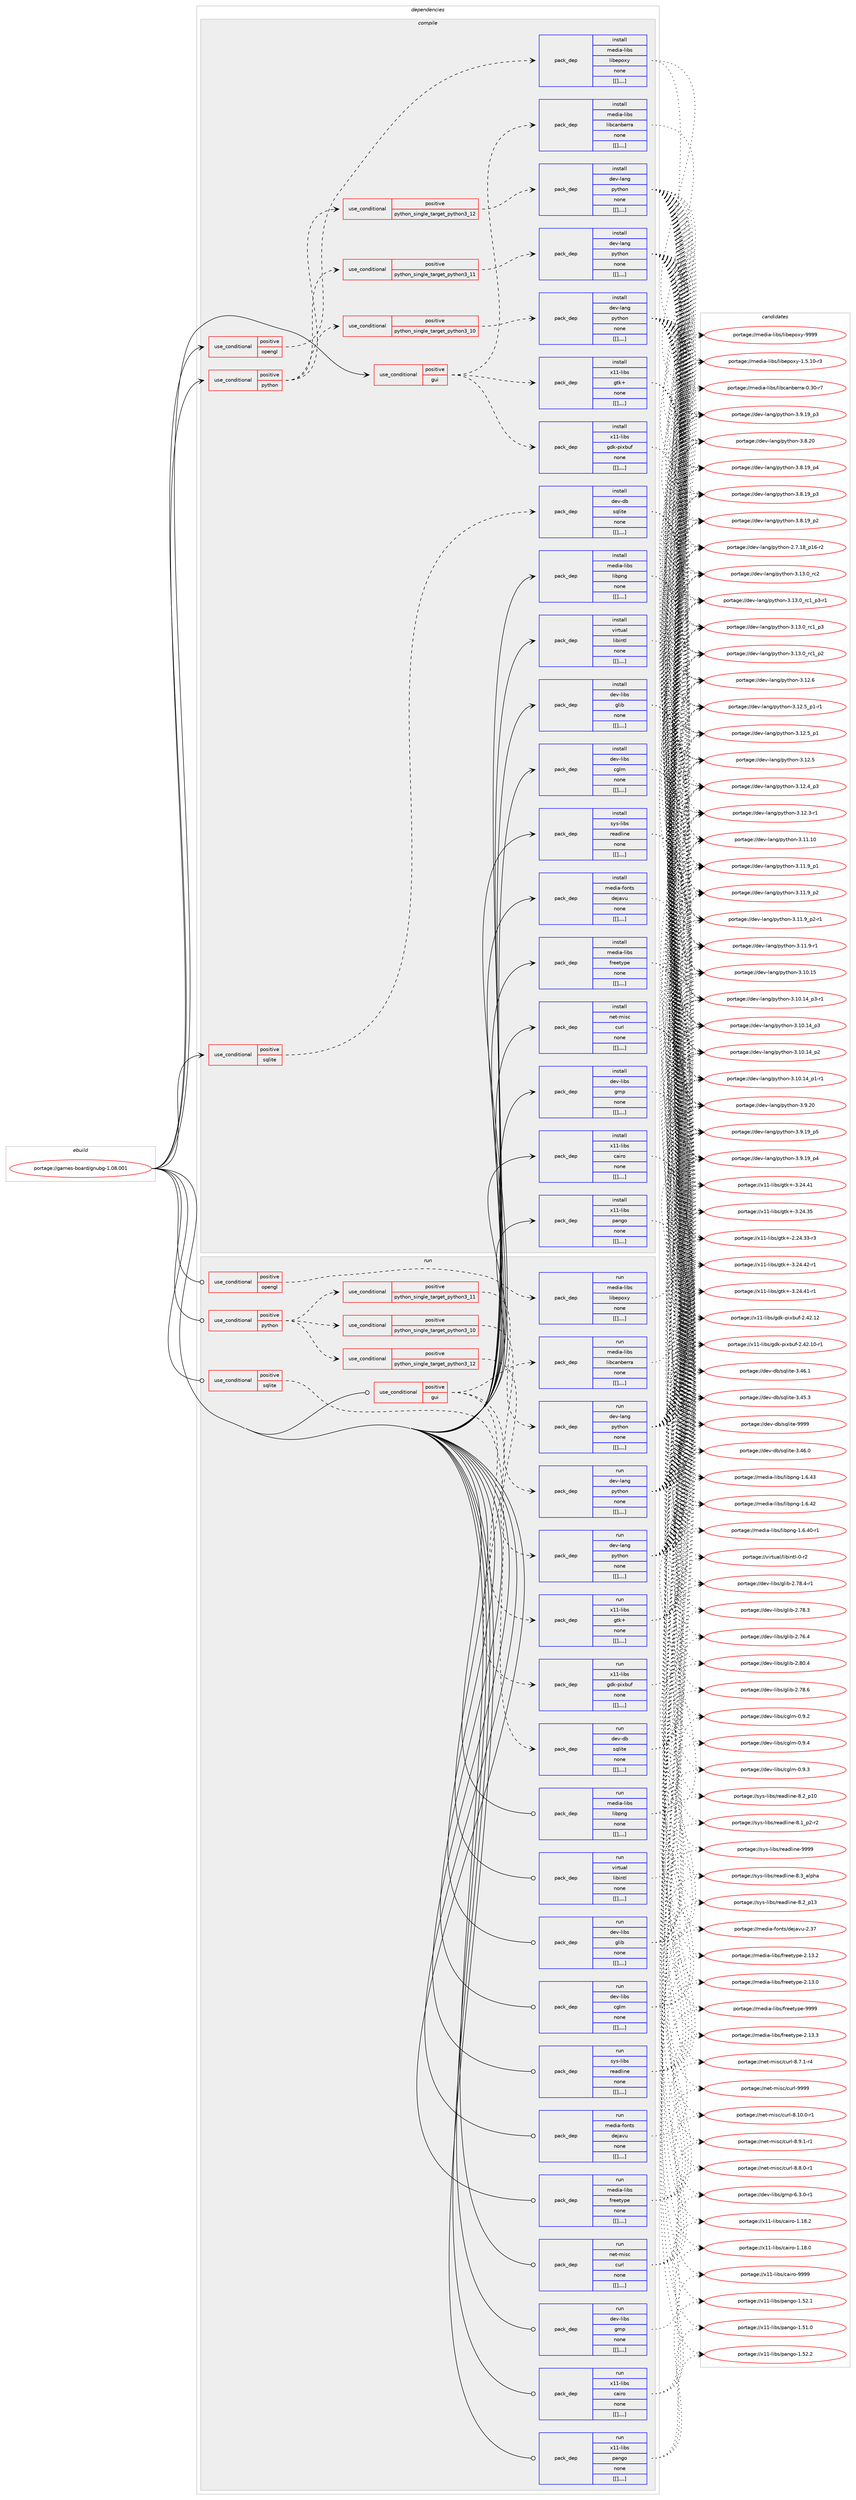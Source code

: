 digraph prolog {

# *************
# Graph options
# *************

newrank=true;
concentrate=true;
compound=true;
graph [rankdir=LR,fontname=Helvetica,fontsize=10,ranksep=1.5];#, ranksep=2.5, nodesep=0.2];
edge  [arrowhead=vee];
node  [fontname=Helvetica,fontsize=10];

# **********
# The ebuild
# **********

subgraph cluster_leftcol {
color=gray;
label=<<i>ebuild</i>>;
id [label="portage://games-board/gnubg-1.08.001", color=red, width=4, href="../games-board/gnubg-1.08.001.svg"];
}

# ****************
# The dependencies
# ****************

subgraph cluster_midcol {
color=gray;
label=<<i>dependencies</i>>;
subgraph cluster_compile {
fillcolor="#eeeeee";
style=filled;
label=<<i>compile</i>>;
subgraph cond64804 {
dependency229654 [label=<<TABLE BORDER="0" CELLBORDER="1" CELLSPACING="0" CELLPADDING="4"><TR><TD ROWSPAN="3" CELLPADDING="10">use_conditional</TD></TR><TR><TD>positive</TD></TR><TR><TD>gui</TD></TR></TABLE>>, shape=none, color=red];
subgraph pack163378 {
dependency229655 [label=<<TABLE BORDER="0" CELLBORDER="1" CELLSPACING="0" CELLPADDING="4" WIDTH="220"><TR><TD ROWSPAN="6" CELLPADDING="30">pack_dep</TD></TR><TR><TD WIDTH="110">install</TD></TR><TR><TD>media-libs</TD></TR><TR><TD>libcanberra</TD></TR><TR><TD>none</TD></TR><TR><TD>[[],,,,]</TD></TR></TABLE>>, shape=none, color=blue];
}
dependency229654:e -> dependency229655:w [weight=20,style="dashed",arrowhead="vee"];
subgraph pack163379 {
dependency229656 [label=<<TABLE BORDER="0" CELLBORDER="1" CELLSPACING="0" CELLPADDING="4" WIDTH="220"><TR><TD ROWSPAN="6" CELLPADDING="30">pack_dep</TD></TR><TR><TD WIDTH="110">install</TD></TR><TR><TD>x11-libs</TD></TR><TR><TD>gdk-pixbuf</TD></TR><TR><TD>none</TD></TR><TR><TD>[[],,,,]</TD></TR></TABLE>>, shape=none, color=blue];
}
dependency229654:e -> dependency229656:w [weight=20,style="dashed",arrowhead="vee"];
subgraph pack163380 {
dependency229657 [label=<<TABLE BORDER="0" CELLBORDER="1" CELLSPACING="0" CELLPADDING="4" WIDTH="220"><TR><TD ROWSPAN="6" CELLPADDING="30">pack_dep</TD></TR><TR><TD WIDTH="110">install</TD></TR><TR><TD>x11-libs</TD></TR><TR><TD>gtk+</TD></TR><TR><TD>none</TD></TR><TR><TD>[[],,,,]</TD></TR></TABLE>>, shape=none, color=blue];
}
dependency229654:e -> dependency229657:w [weight=20,style="dashed",arrowhead="vee"];
}
id:e -> dependency229654:w [weight=20,style="solid",arrowhead="vee"];
subgraph cond64805 {
dependency229658 [label=<<TABLE BORDER="0" CELLBORDER="1" CELLSPACING="0" CELLPADDING="4"><TR><TD ROWSPAN="3" CELLPADDING="10">use_conditional</TD></TR><TR><TD>positive</TD></TR><TR><TD>opengl</TD></TR></TABLE>>, shape=none, color=red];
subgraph pack163381 {
dependency229659 [label=<<TABLE BORDER="0" CELLBORDER="1" CELLSPACING="0" CELLPADDING="4" WIDTH="220"><TR><TD ROWSPAN="6" CELLPADDING="30">pack_dep</TD></TR><TR><TD WIDTH="110">install</TD></TR><TR><TD>media-libs</TD></TR><TR><TD>libepoxy</TD></TR><TR><TD>none</TD></TR><TR><TD>[[],,,,]</TD></TR></TABLE>>, shape=none, color=blue];
}
dependency229658:e -> dependency229659:w [weight=20,style="dashed",arrowhead="vee"];
}
id:e -> dependency229658:w [weight=20,style="solid",arrowhead="vee"];
subgraph cond64806 {
dependency229660 [label=<<TABLE BORDER="0" CELLBORDER="1" CELLSPACING="0" CELLPADDING="4"><TR><TD ROWSPAN="3" CELLPADDING="10">use_conditional</TD></TR><TR><TD>positive</TD></TR><TR><TD>python</TD></TR></TABLE>>, shape=none, color=red];
subgraph cond64807 {
dependency229661 [label=<<TABLE BORDER="0" CELLBORDER="1" CELLSPACING="0" CELLPADDING="4"><TR><TD ROWSPAN="3" CELLPADDING="10">use_conditional</TD></TR><TR><TD>positive</TD></TR><TR><TD>python_single_target_python3_10</TD></TR></TABLE>>, shape=none, color=red];
subgraph pack163382 {
dependency229662 [label=<<TABLE BORDER="0" CELLBORDER="1" CELLSPACING="0" CELLPADDING="4" WIDTH="220"><TR><TD ROWSPAN="6" CELLPADDING="30">pack_dep</TD></TR><TR><TD WIDTH="110">install</TD></TR><TR><TD>dev-lang</TD></TR><TR><TD>python</TD></TR><TR><TD>none</TD></TR><TR><TD>[[],,,,]</TD></TR></TABLE>>, shape=none, color=blue];
}
dependency229661:e -> dependency229662:w [weight=20,style="dashed",arrowhead="vee"];
}
dependency229660:e -> dependency229661:w [weight=20,style="dashed",arrowhead="vee"];
subgraph cond64808 {
dependency229663 [label=<<TABLE BORDER="0" CELLBORDER="1" CELLSPACING="0" CELLPADDING="4"><TR><TD ROWSPAN="3" CELLPADDING="10">use_conditional</TD></TR><TR><TD>positive</TD></TR><TR><TD>python_single_target_python3_11</TD></TR></TABLE>>, shape=none, color=red];
subgraph pack163383 {
dependency229664 [label=<<TABLE BORDER="0" CELLBORDER="1" CELLSPACING="0" CELLPADDING="4" WIDTH="220"><TR><TD ROWSPAN="6" CELLPADDING="30">pack_dep</TD></TR><TR><TD WIDTH="110">install</TD></TR><TR><TD>dev-lang</TD></TR><TR><TD>python</TD></TR><TR><TD>none</TD></TR><TR><TD>[[],,,,]</TD></TR></TABLE>>, shape=none, color=blue];
}
dependency229663:e -> dependency229664:w [weight=20,style="dashed",arrowhead="vee"];
}
dependency229660:e -> dependency229663:w [weight=20,style="dashed",arrowhead="vee"];
subgraph cond64809 {
dependency229665 [label=<<TABLE BORDER="0" CELLBORDER="1" CELLSPACING="0" CELLPADDING="4"><TR><TD ROWSPAN="3" CELLPADDING="10">use_conditional</TD></TR><TR><TD>positive</TD></TR><TR><TD>python_single_target_python3_12</TD></TR></TABLE>>, shape=none, color=red];
subgraph pack163384 {
dependency229666 [label=<<TABLE BORDER="0" CELLBORDER="1" CELLSPACING="0" CELLPADDING="4" WIDTH="220"><TR><TD ROWSPAN="6" CELLPADDING="30">pack_dep</TD></TR><TR><TD WIDTH="110">install</TD></TR><TR><TD>dev-lang</TD></TR><TR><TD>python</TD></TR><TR><TD>none</TD></TR><TR><TD>[[],,,,]</TD></TR></TABLE>>, shape=none, color=blue];
}
dependency229665:e -> dependency229666:w [weight=20,style="dashed",arrowhead="vee"];
}
dependency229660:e -> dependency229665:w [weight=20,style="dashed",arrowhead="vee"];
}
id:e -> dependency229660:w [weight=20,style="solid",arrowhead="vee"];
subgraph cond64810 {
dependency229667 [label=<<TABLE BORDER="0" CELLBORDER="1" CELLSPACING="0" CELLPADDING="4"><TR><TD ROWSPAN="3" CELLPADDING="10">use_conditional</TD></TR><TR><TD>positive</TD></TR><TR><TD>sqlite</TD></TR></TABLE>>, shape=none, color=red];
subgraph pack163385 {
dependency229668 [label=<<TABLE BORDER="0" CELLBORDER="1" CELLSPACING="0" CELLPADDING="4" WIDTH="220"><TR><TD ROWSPAN="6" CELLPADDING="30">pack_dep</TD></TR><TR><TD WIDTH="110">install</TD></TR><TR><TD>dev-db</TD></TR><TR><TD>sqlite</TD></TR><TR><TD>none</TD></TR><TR><TD>[[],,,,]</TD></TR></TABLE>>, shape=none, color=blue];
}
dependency229667:e -> dependency229668:w [weight=20,style="dashed",arrowhead="vee"];
}
id:e -> dependency229667:w [weight=20,style="solid",arrowhead="vee"];
subgraph pack163386 {
dependency229669 [label=<<TABLE BORDER="0" CELLBORDER="1" CELLSPACING="0" CELLPADDING="4" WIDTH="220"><TR><TD ROWSPAN="6" CELLPADDING="30">pack_dep</TD></TR><TR><TD WIDTH="110">install</TD></TR><TR><TD>dev-libs</TD></TR><TR><TD>cglm</TD></TR><TR><TD>none</TD></TR><TR><TD>[[],,,,]</TD></TR></TABLE>>, shape=none, color=blue];
}
id:e -> dependency229669:w [weight=20,style="solid",arrowhead="vee"];
subgraph pack163387 {
dependency229670 [label=<<TABLE BORDER="0" CELLBORDER="1" CELLSPACING="0" CELLPADDING="4" WIDTH="220"><TR><TD ROWSPAN="6" CELLPADDING="30">pack_dep</TD></TR><TR><TD WIDTH="110">install</TD></TR><TR><TD>dev-libs</TD></TR><TR><TD>glib</TD></TR><TR><TD>none</TD></TR><TR><TD>[[],,,,]</TD></TR></TABLE>>, shape=none, color=blue];
}
id:e -> dependency229670:w [weight=20,style="solid",arrowhead="vee"];
subgraph pack163388 {
dependency229671 [label=<<TABLE BORDER="0" CELLBORDER="1" CELLSPACING="0" CELLPADDING="4" WIDTH="220"><TR><TD ROWSPAN="6" CELLPADDING="30">pack_dep</TD></TR><TR><TD WIDTH="110">install</TD></TR><TR><TD>dev-libs</TD></TR><TR><TD>gmp</TD></TR><TR><TD>none</TD></TR><TR><TD>[[],,,,]</TD></TR></TABLE>>, shape=none, color=blue];
}
id:e -> dependency229671:w [weight=20,style="solid",arrowhead="vee"];
subgraph pack163389 {
dependency229672 [label=<<TABLE BORDER="0" CELLBORDER="1" CELLSPACING="0" CELLPADDING="4" WIDTH="220"><TR><TD ROWSPAN="6" CELLPADDING="30">pack_dep</TD></TR><TR><TD WIDTH="110">install</TD></TR><TR><TD>media-fonts</TD></TR><TR><TD>dejavu</TD></TR><TR><TD>none</TD></TR><TR><TD>[[],,,,]</TD></TR></TABLE>>, shape=none, color=blue];
}
id:e -> dependency229672:w [weight=20,style="solid",arrowhead="vee"];
subgraph pack163390 {
dependency229673 [label=<<TABLE BORDER="0" CELLBORDER="1" CELLSPACING="0" CELLPADDING="4" WIDTH="220"><TR><TD ROWSPAN="6" CELLPADDING="30">pack_dep</TD></TR><TR><TD WIDTH="110">install</TD></TR><TR><TD>media-libs</TD></TR><TR><TD>freetype</TD></TR><TR><TD>none</TD></TR><TR><TD>[[],,,,]</TD></TR></TABLE>>, shape=none, color=blue];
}
id:e -> dependency229673:w [weight=20,style="solid",arrowhead="vee"];
subgraph pack163391 {
dependency229674 [label=<<TABLE BORDER="0" CELLBORDER="1" CELLSPACING="0" CELLPADDING="4" WIDTH="220"><TR><TD ROWSPAN="6" CELLPADDING="30">pack_dep</TD></TR><TR><TD WIDTH="110">install</TD></TR><TR><TD>media-libs</TD></TR><TR><TD>libpng</TD></TR><TR><TD>none</TD></TR><TR><TD>[[],,,,]</TD></TR></TABLE>>, shape=none, color=blue];
}
id:e -> dependency229674:w [weight=20,style="solid",arrowhead="vee"];
subgraph pack163392 {
dependency229675 [label=<<TABLE BORDER="0" CELLBORDER="1" CELLSPACING="0" CELLPADDING="4" WIDTH="220"><TR><TD ROWSPAN="6" CELLPADDING="30">pack_dep</TD></TR><TR><TD WIDTH="110">install</TD></TR><TR><TD>net-misc</TD></TR><TR><TD>curl</TD></TR><TR><TD>none</TD></TR><TR><TD>[[],,,,]</TD></TR></TABLE>>, shape=none, color=blue];
}
id:e -> dependency229675:w [weight=20,style="solid",arrowhead="vee"];
subgraph pack163393 {
dependency229676 [label=<<TABLE BORDER="0" CELLBORDER="1" CELLSPACING="0" CELLPADDING="4" WIDTH="220"><TR><TD ROWSPAN="6" CELLPADDING="30">pack_dep</TD></TR><TR><TD WIDTH="110">install</TD></TR><TR><TD>sys-libs</TD></TR><TR><TD>readline</TD></TR><TR><TD>none</TD></TR><TR><TD>[[],,,,]</TD></TR></TABLE>>, shape=none, color=blue];
}
id:e -> dependency229676:w [weight=20,style="solid",arrowhead="vee"];
subgraph pack163394 {
dependency229677 [label=<<TABLE BORDER="0" CELLBORDER="1" CELLSPACING="0" CELLPADDING="4" WIDTH="220"><TR><TD ROWSPAN="6" CELLPADDING="30">pack_dep</TD></TR><TR><TD WIDTH="110">install</TD></TR><TR><TD>virtual</TD></TR><TR><TD>libintl</TD></TR><TR><TD>none</TD></TR><TR><TD>[[],,,,]</TD></TR></TABLE>>, shape=none, color=blue];
}
id:e -> dependency229677:w [weight=20,style="solid",arrowhead="vee"];
subgraph pack163395 {
dependency229678 [label=<<TABLE BORDER="0" CELLBORDER="1" CELLSPACING="0" CELLPADDING="4" WIDTH="220"><TR><TD ROWSPAN="6" CELLPADDING="30">pack_dep</TD></TR><TR><TD WIDTH="110">install</TD></TR><TR><TD>x11-libs</TD></TR><TR><TD>cairo</TD></TR><TR><TD>none</TD></TR><TR><TD>[[],,,,]</TD></TR></TABLE>>, shape=none, color=blue];
}
id:e -> dependency229678:w [weight=20,style="solid",arrowhead="vee"];
subgraph pack163396 {
dependency229679 [label=<<TABLE BORDER="0" CELLBORDER="1" CELLSPACING="0" CELLPADDING="4" WIDTH="220"><TR><TD ROWSPAN="6" CELLPADDING="30">pack_dep</TD></TR><TR><TD WIDTH="110">install</TD></TR><TR><TD>x11-libs</TD></TR><TR><TD>pango</TD></TR><TR><TD>none</TD></TR><TR><TD>[[],,,,]</TD></TR></TABLE>>, shape=none, color=blue];
}
id:e -> dependency229679:w [weight=20,style="solid",arrowhead="vee"];
}
subgraph cluster_compileandrun {
fillcolor="#eeeeee";
style=filled;
label=<<i>compile and run</i>>;
}
subgraph cluster_run {
fillcolor="#eeeeee";
style=filled;
label=<<i>run</i>>;
subgraph cond64811 {
dependency229680 [label=<<TABLE BORDER="0" CELLBORDER="1" CELLSPACING="0" CELLPADDING="4"><TR><TD ROWSPAN="3" CELLPADDING="10">use_conditional</TD></TR><TR><TD>positive</TD></TR><TR><TD>gui</TD></TR></TABLE>>, shape=none, color=red];
subgraph pack163397 {
dependency229681 [label=<<TABLE BORDER="0" CELLBORDER="1" CELLSPACING="0" CELLPADDING="4" WIDTH="220"><TR><TD ROWSPAN="6" CELLPADDING="30">pack_dep</TD></TR><TR><TD WIDTH="110">run</TD></TR><TR><TD>media-libs</TD></TR><TR><TD>libcanberra</TD></TR><TR><TD>none</TD></TR><TR><TD>[[],,,,]</TD></TR></TABLE>>, shape=none, color=blue];
}
dependency229680:e -> dependency229681:w [weight=20,style="dashed",arrowhead="vee"];
subgraph pack163398 {
dependency229682 [label=<<TABLE BORDER="0" CELLBORDER="1" CELLSPACING="0" CELLPADDING="4" WIDTH="220"><TR><TD ROWSPAN="6" CELLPADDING="30">pack_dep</TD></TR><TR><TD WIDTH="110">run</TD></TR><TR><TD>x11-libs</TD></TR><TR><TD>gdk-pixbuf</TD></TR><TR><TD>none</TD></TR><TR><TD>[[],,,,]</TD></TR></TABLE>>, shape=none, color=blue];
}
dependency229680:e -> dependency229682:w [weight=20,style="dashed",arrowhead="vee"];
subgraph pack163399 {
dependency229683 [label=<<TABLE BORDER="0" CELLBORDER="1" CELLSPACING="0" CELLPADDING="4" WIDTH="220"><TR><TD ROWSPAN="6" CELLPADDING="30">pack_dep</TD></TR><TR><TD WIDTH="110">run</TD></TR><TR><TD>x11-libs</TD></TR><TR><TD>gtk+</TD></TR><TR><TD>none</TD></TR><TR><TD>[[],,,,]</TD></TR></TABLE>>, shape=none, color=blue];
}
dependency229680:e -> dependency229683:w [weight=20,style="dashed",arrowhead="vee"];
}
id:e -> dependency229680:w [weight=20,style="solid",arrowhead="odot"];
subgraph cond64812 {
dependency229684 [label=<<TABLE BORDER="0" CELLBORDER="1" CELLSPACING="0" CELLPADDING="4"><TR><TD ROWSPAN="3" CELLPADDING="10">use_conditional</TD></TR><TR><TD>positive</TD></TR><TR><TD>opengl</TD></TR></TABLE>>, shape=none, color=red];
subgraph pack163400 {
dependency229685 [label=<<TABLE BORDER="0" CELLBORDER="1" CELLSPACING="0" CELLPADDING="4" WIDTH="220"><TR><TD ROWSPAN="6" CELLPADDING="30">pack_dep</TD></TR><TR><TD WIDTH="110">run</TD></TR><TR><TD>media-libs</TD></TR><TR><TD>libepoxy</TD></TR><TR><TD>none</TD></TR><TR><TD>[[],,,,]</TD></TR></TABLE>>, shape=none, color=blue];
}
dependency229684:e -> dependency229685:w [weight=20,style="dashed",arrowhead="vee"];
}
id:e -> dependency229684:w [weight=20,style="solid",arrowhead="odot"];
subgraph cond64813 {
dependency229686 [label=<<TABLE BORDER="0" CELLBORDER="1" CELLSPACING="0" CELLPADDING="4"><TR><TD ROWSPAN="3" CELLPADDING="10">use_conditional</TD></TR><TR><TD>positive</TD></TR><TR><TD>python</TD></TR></TABLE>>, shape=none, color=red];
subgraph cond64814 {
dependency229687 [label=<<TABLE BORDER="0" CELLBORDER="1" CELLSPACING="0" CELLPADDING="4"><TR><TD ROWSPAN="3" CELLPADDING="10">use_conditional</TD></TR><TR><TD>positive</TD></TR><TR><TD>python_single_target_python3_10</TD></TR></TABLE>>, shape=none, color=red];
subgraph pack163401 {
dependency229688 [label=<<TABLE BORDER="0" CELLBORDER="1" CELLSPACING="0" CELLPADDING="4" WIDTH="220"><TR><TD ROWSPAN="6" CELLPADDING="30">pack_dep</TD></TR><TR><TD WIDTH="110">run</TD></TR><TR><TD>dev-lang</TD></TR><TR><TD>python</TD></TR><TR><TD>none</TD></TR><TR><TD>[[],,,,]</TD></TR></TABLE>>, shape=none, color=blue];
}
dependency229687:e -> dependency229688:w [weight=20,style="dashed",arrowhead="vee"];
}
dependency229686:e -> dependency229687:w [weight=20,style="dashed",arrowhead="vee"];
subgraph cond64815 {
dependency229689 [label=<<TABLE BORDER="0" CELLBORDER="1" CELLSPACING="0" CELLPADDING="4"><TR><TD ROWSPAN="3" CELLPADDING="10">use_conditional</TD></TR><TR><TD>positive</TD></TR><TR><TD>python_single_target_python3_11</TD></TR></TABLE>>, shape=none, color=red];
subgraph pack163402 {
dependency229690 [label=<<TABLE BORDER="0" CELLBORDER="1" CELLSPACING="0" CELLPADDING="4" WIDTH="220"><TR><TD ROWSPAN="6" CELLPADDING="30">pack_dep</TD></TR><TR><TD WIDTH="110">run</TD></TR><TR><TD>dev-lang</TD></TR><TR><TD>python</TD></TR><TR><TD>none</TD></TR><TR><TD>[[],,,,]</TD></TR></TABLE>>, shape=none, color=blue];
}
dependency229689:e -> dependency229690:w [weight=20,style="dashed",arrowhead="vee"];
}
dependency229686:e -> dependency229689:w [weight=20,style="dashed",arrowhead="vee"];
subgraph cond64816 {
dependency229691 [label=<<TABLE BORDER="0" CELLBORDER="1" CELLSPACING="0" CELLPADDING="4"><TR><TD ROWSPAN="3" CELLPADDING="10">use_conditional</TD></TR><TR><TD>positive</TD></TR><TR><TD>python_single_target_python3_12</TD></TR></TABLE>>, shape=none, color=red];
subgraph pack163403 {
dependency229692 [label=<<TABLE BORDER="0" CELLBORDER="1" CELLSPACING="0" CELLPADDING="4" WIDTH="220"><TR><TD ROWSPAN="6" CELLPADDING="30">pack_dep</TD></TR><TR><TD WIDTH="110">run</TD></TR><TR><TD>dev-lang</TD></TR><TR><TD>python</TD></TR><TR><TD>none</TD></TR><TR><TD>[[],,,,]</TD></TR></TABLE>>, shape=none, color=blue];
}
dependency229691:e -> dependency229692:w [weight=20,style="dashed",arrowhead="vee"];
}
dependency229686:e -> dependency229691:w [weight=20,style="dashed",arrowhead="vee"];
}
id:e -> dependency229686:w [weight=20,style="solid",arrowhead="odot"];
subgraph cond64817 {
dependency229693 [label=<<TABLE BORDER="0" CELLBORDER="1" CELLSPACING="0" CELLPADDING="4"><TR><TD ROWSPAN="3" CELLPADDING="10">use_conditional</TD></TR><TR><TD>positive</TD></TR><TR><TD>sqlite</TD></TR></TABLE>>, shape=none, color=red];
subgraph pack163404 {
dependency229694 [label=<<TABLE BORDER="0" CELLBORDER="1" CELLSPACING="0" CELLPADDING="4" WIDTH="220"><TR><TD ROWSPAN="6" CELLPADDING="30">pack_dep</TD></TR><TR><TD WIDTH="110">run</TD></TR><TR><TD>dev-db</TD></TR><TR><TD>sqlite</TD></TR><TR><TD>none</TD></TR><TR><TD>[[],,,,]</TD></TR></TABLE>>, shape=none, color=blue];
}
dependency229693:e -> dependency229694:w [weight=20,style="dashed",arrowhead="vee"];
}
id:e -> dependency229693:w [weight=20,style="solid",arrowhead="odot"];
subgraph pack163405 {
dependency229695 [label=<<TABLE BORDER="0" CELLBORDER="1" CELLSPACING="0" CELLPADDING="4" WIDTH="220"><TR><TD ROWSPAN="6" CELLPADDING="30">pack_dep</TD></TR><TR><TD WIDTH="110">run</TD></TR><TR><TD>dev-libs</TD></TR><TR><TD>cglm</TD></TR><TR><TD>none</TD></TR><TR><TD>[[],,,,]</TD></TR></TABLE>>, shape=none, color=blue];
}
id:e -> dependency229695:w [weight=20,style="solid",arrowhead="odot"];
subgraph pack163406 {
dependency229696 [label=<<TABLE BORDER="0" CELLBORDER="1" CELLSPACING="0" CELLPADDING="4" WIDTH="220"><TR><TD ROWSPAN="6" CELLPADDING="30">pack_dep</TD></TR><TR><TD WIDTH="110">run</TD></TR><TR><TD>dev-libs</TD></TR><TR><TD>glib</TD></TR><TR><TD>none</TD></TR><TR><TD>[[],,,,]</TD></TR></TABLE>>, shape=none, color=blue];
}
id:e -> dependency229696:w [weight=20,style="solid",arrowhead="odot"];
subgraph pack163407 {
dependency229697 [label=<<TABLE BORDER="0" CELLBORDER="1" CELLSPACING="0" CELLPADDING="4" WIDTH="220"><TR><TD ROWSPAN="6" CELLPADDING="30">pack_dep</TD></TR><TR><TD WIDTH="110">run</TD></TR><TR><TD>dev-libs</TD></TR><TR><TD>gmp</TD></TR><TR><TD>none</TD></TR><TR><TD>[[],,,,]</TD></TR></TABLE>>, shape=none, color=blue];
}
id:e -> dependency229697:w [weight=20,style="solid",arrowhead="odot"];
subgraph pack163408 {
dependency229698 [label=<<TABLE BORDER="0" CELLBORDER="1" CELLSPACING="0" CELLPADDING="4" WIDTH="220"><TR><TD ROWSPAN="6" CELLPADDING="30">pack_dep</TD></TR><TR><TD WIDTH="110">run</TD></TR><TR><TD>media-fonts</TD></TR><TR><TD>dejavu</TD></TR><TR><TD>none</TD></TR><TR><TD>[[],,,,]</TD></TR></TABLE>>, shape=none, color=blue];
}
id:e -> dependency229698:w [weight=20,style="solid",arrowhead="odot"];
subgraph pack163409 {
dependency229699 [label=<<TABLE BORDER="0" CELLBORDER="1" CELLSPACING="0" CELLPADDING="4" WIDTH="220"><TR><TD ROWSPAN="6" CELLPADDING="30">pack_dep</TD></TR><TR><TD WIDTH="110">run</TD></TR><TR><TD>media-libs</TD></TR><TR><TD>freetype</TD></TR><TR><TD>none</TD></TR><TR><TD>[[],,,,]</TD></TR></TABLE>>, shape=none, color=blue];
}
id:e -> dependency229699:w [weight=20,style="solid",arrowhead="odot"];
subgraph pack163410 {
dependency229700 [label=<<TABLE BORDER="0" CELLBORDER="1" CELLSPACING="0" CELLPADDING="4" WIDTH="220"><TR><TD ROWSPAN="6" CELLPADDING="30">pack_dep</TD></TR><TR><TD WIDTH="110">run</TD></TR><TR><TD>media-libs</TD></TR><TR><TD>libpng</TD></TR><TR><TD>none</TD></TR><TR><TD>[[],,,,]</TD></TR></TABLE>>, shape=none, color=blue];
}
id:e -> dependency229700:w [weight=20,style="solid",arrowhead="odot"];
subgraph pack163411 {
dependency229701 [label=<<TABLE BORDER="0" CELLBORDER="1" CELLSPACING="0" CELLPADDING="4" WIDTH="220"><TR><TD ROWSPAN="6" CELLPADDING="30">pack_dep</TD></TR><TR><TD WIDTH="110">run</TD></TR><TR><TD>net-misc</TD></TR><TR><TD>curl</TD></TR><TR><TD>none</TD></TR><TR><TD>[[],,,,]</TD></TR></TABLE>>, shape=none, color=blue];
}
id:e -> dependency229701:w [weight=20,style="solid",arrowhead="odot"];
subgraph pack163412 {
dependency229702 [label=<<TABLE BORDER="0" CELLBORDER="1" CELLSPACING="0" CELLPADDING="4" WIDTH="220"><TR><TD ROWSPAN="6" CELLPADDING="30">pack_dep</TD></TR><TR><TD WIDTH="110">run</TD></TR><TR><TD>sys-libs</TD></TR><TR><TD>readline</TD></TR><TR><TD>none</TD></TR><TR><TD>[[],,,,]</TD></TR></TABLE>>, shape=none, color=blue];
}
id:e -> dependency229702:w [weight=20,style="solid",arrowhead="odot"];
subgraph pack163413 {
dependency229703 [label=<<TABLE BORDER="0" CELLBORDER="1" CELLSPACING="0" CELLPADDING="4" WIDTH="220"><TR><TD ROWSPAN="6" CELLPADDING="30">pack_dep</TD></TR><TR><TD WIDTH="110">run</TD></TR><TR><TD>virtual</TD></TR><TR><TD>libintl</TD></TR><TR><TD>none</TD></TR><TR><TD>[[],,,,]</TD></TR></TABLE>>, shape=none, color=blue];
}
id:e -> dependency229703:w [weight=20,style="solid",arrowhead="odot"];
subgraph pack163414 {
dependency229704 [label=<<TABLE BORDER="0" CELLBORDER="1" CELLSPACING="0" CELLPADDING="4" WIDTH="220"><TR><TD ROWSPAN="6" CELLPADDING="30">pack_dep</TD></TR><TR><TD WIDTH="110">run</TD></TR><TR><TD>x11-libs</TD></TR><TR><TD>cairo</TD></TR><TR><TD>none</TD></TR><TR><TD>[[],,,,]</TD></TR></TABLE>>, shape=none, color=blue];
}
id:e -> dependency229704:w [weight=20,style="solid",arrowhead="odot"];
subgraph pack163415 {
dependency229705 [label=<<TABLE BORDER="0" CELLBORDER="1" CELLSPACING="0" CELLPADDING="4" WIDTH="220"><TR><TD ROWSPAN="6" CELLPADDING="30">pack_dep</TD></TR><TR><TD WIDTH="110">run</TD></TR><TR><TD>x11-libs</TD></TR><TR><TD>pango</TD></TR><TR><TD>none</TD></TR><TR><TD>[[],,,,]</TD></TR></TABLE>>, shape=none, color=blue];
}
id:e -> dependency229705:w [weight=20,style="solid",arrowhead="odot"];
}
}

# **************
# The candidates
# **************

subgraph cluster_choices {
rank=same;
color=gray;
label=<<i>candidates</i>>;

subgraph choice163378 {
color=black;
nodesep=1;
choice10910110010597451081059811547108105989997110981011141149745484651484511455 [label="portage://media-libs/libcanberra-0.30-r7", color=red, width=4,href="../media-libs/libcanberra-0.30-r7.svg"];
dependency229655:e -> choice10910110010597451081059811547108105989997110981011141149745484651484511455:w [style=dotted,weight="100"];
}
subgraph choice163379 {
color=black;
nodesep=1;
choice120494945108105981154710310010745112105120981171024550465250464950 [label="portage://x11-libs/gdk-pixbuf-2.42.12", color=red, width=4,href="../x11-libs/gdk-pixbuf-2.42.12.svg"];
choice1204949451081059811547103100107451121051209811710245504652504649484511449 [label="portage://x11-libs/gdk-pixbuf-2.42.10-r1", color=red, width=4,href="../x11-libs/gdk-pixbuf-2.42.10-r1.svg"];
dependency229656:e -> choice120494945108105981154710310010745112105120981171024550465250464950:w [style=dotted,weight="100"];
dependency229656:e -> choice1204949451081059811547103100107451121051209811710245504652504649484511449:w [style=dotted,weight="100"];
}
subgraph choice163380 {
color=black;
nodesep=1;
choice12049494510810598115471031161074345514650524652504511449 [label="portage://x11-libs/gtk+-3.24.42-r1", color=red, width=4,href="../x11-libs/gtk+-3.24.42-r1.svg"];
choice12049494510810598115471031161074345514650524652494511449 [label="portage://x11-libs/gtk+-3.24.41-r1", color=red, width=4,href="../x11-libs/gtk+-3.24.41-r1.svg"];
choice1204949451081059811547103116107434551465052465249 [label="portage://x11-libs/gtk+-3.24.41", color=red, width=4,href="../x11-libs/gtk+-3.24.41.svg"];
choice1204949451081059811547103116107434551465052465153 [label="portage://x11-libs/gtk+-3.24.35", color=red, width=4,href="../x11-libs/gtk+-3.24.35.svg"];
choice12049494510810598115471031161074345504650524651514511451 [label="portage://x11-libs/gtk+-2.24.33-r3", color=red, width=4,href="../x11-libs/gtk+-2.24.33-r3.svg"];
dependency229657:e -> choice12049494510810598115471031161074345514650524652504511449:w [style=dotted,weight="100"];
dependency229657:e -> choice12049494510810598115471031161074345514650524652494511449:w [style=dotted,weight="100"];
dependency229657:e -> choice1204949451081059811547103116107434551465052465249:w [style=dotted,weight="100"];
dependency229657:e -> choice1204949451081059811547103116107434551465052465153:w [style=dotted,weight="100"];
dependency229657:e -> choice12049494510810598115471031161074345504650524651514511451:w [style=dotted,weight="100"];
}
subgraph choice163381 {
color=black;
nodesep=1;
choice10910110010597451081059811547108105981011121111201214557575757 [label="portage://media-libs/libepoxy-9999", color=red, width=4,href="../media-libs/libepoxy-9999.svg"];
choice1091011001059745108105981154710810598101112111120121454946534649484511451 [label="portage://media-libs/libepoxy-1.5.10-r3", color=red, width=4,href="../media-libs/libepoxy-1.5.10-r3.svg"];
dependency229659:e -> choice10910110010597451081059811547108105981011121111201214557575757:w [style=dotted,weight="100"];
dependency229659:e -> choice1091011001059745108105981154710810598101112111120121454946534649484511451:w [style=dotted,weight="100"];
}
subgraph choice163382 {
color=black;
nodesep=1;
choice10010111845108971101034711212111610411111045514649514648951149950 [label="portage://dev-lang/python-3.13.0_rc2", color=red, width=4,href="../dev-lang/python-3.13.0_rc2.svg"];
choice1001011184510897110103471121211161041111104551464951464895114994995112514511449 [label="portage://dev-lang/python-3.13.0_rc1_p3-r1", color=red, width=4,href="../dev-lang/python-3.13.0_rc1_p3-r1.svg"];
choice100101118451089711010347112121116104111110455146495146489511499499511251 [label="portage://dev-lang/python-3.13.0_rc1_p3", color=red, width=4,href="../dev-lang/python-3.13.0_rc1_p3.svg"];
choice100101118451089711010347112121116104111110455146495146489511499499511250 [label="portage://dev-lang/python-3.13.0_rc1_p2", color=red, width=4,href="../dev-lang/python-3.13.0_rc1_p2.svg"];
choice10010111845108971101034711212111610411111045514649504654 [label="portage://dev-lang/python-3.12.6", color=red, width=4,href="../dev-lang/python-3.12.6.svg"];
choice1001011184510897110103471121211161041111104551464950465395112494511449 [label="portage://dev-lang/python-3.12.5_p1-r1", color=red, width=4,href="../dev-lang/python-3.12.5_p1-r1.svg"];
choice100101118451089711010347112121116104111110455146495046539511249 [label="portage://dev-lang/python-3.12.5_p1", color=red, width=4,href="../dev-lang/python-3.12.5_p1.svg"];
choice10010111845108971101034711212111610411111045514649504653 [label="portage://dev-lang/python-3.12.5", color=red, width=4,href="../dev-lang/python-3.12.5.svg"];
choice100101118451089711010347112121116104111110455146495046529511251 [label="portage://dev-lang/python-3.12.4_p3", color=red, width=4,href="../dev-lang/python-3.12.4_p3.svg"];
choice100101118451089711010347112121116104111110455146495046514511449 [label="portage://dev-lang/python-3.12.3-r1", color=red, width=4,href="../dev-lang/python-3.12.3-r1.svg"];
choice1001011184510897110103471121211161041111104551464949464948 [label="portage://dev-lang/python-3.11.10", color=red, width=4,href="../dev-lang/python-3.11.10.svg"];
choice1001011184510897110103471121211161041111104551464949465795112504511449 [label="portage://dev-lang/python-3.11.9_p2-r1", color=red, width=4,href="../dev-lang/python-3.11.9_p2-r1.svg"];
choice100101118451089711010347112121116104111110455146494946579511250 [label="portage://dev-lang/python-3.11.9_p2", color=red, width=4,href="../dev-lang/python-3.11.9_p2.svg"];
choice100101118451089711010347112121116104111110455146494946579511249 [label="portage://dev-lang/python-3.11.9_p1", color=red, width=4,href="../dev-lang/python-3.11.9_p1.svg"];
choice100101118451089711010347112121116104111110455146494946574511449 [label="portage://dev-lang/python-3.11.9-r1", color=red, width=4,href="../dev-lang/python-3.11.9-r1.svg"];
choice1001011184510897110103471121211161041111104551464948464953 [label="portage://dev-lang/python-3.10.15", color=red, width=4,href="../dev-lang/python-3.10.15.svg"];
choice100101118451089711010347112121116104111110455146494846495295112514511449 [label="portage://dev-lang/python-3.10.14_p3-r1", color=red, width=4,href="../dev-lang/python-3.10.14_p3-r1.svg"];
choice10010111845108971101034711212111610411111045514649484649529511251 [label="portage://dev-lang/python-3.10.14_p3", color=red, width=4,href="../dev-lang/python-3.10.14_p3.svg"];
choice10010111845108971101034711212111610411111045514649484649529511250 [label="portage://dev-lang/python-3.10.14_p2", color=red, width=4,href="../dev-lang/python-3.10.14_p2.svg"];
choice100101118451089711010347112121116104111110455146494846495295112494511449 [label="portage://dev-lang/python-3.10.14_p1-r1", color=red, width=4,href="../dev-lang/python-3.10.14_p1-r1.svg"];
choice10010111845108971101034711212111610411111045514657465048 [label="portage://dev-lang/python-3.9.20", color=red, width=4,href="../dev-lang/python-3.9.20.svg"];
choice100101118451089711010347112121116104111110455146574649579511253 [label="portage://dev-lang/python-3.9.19_p5", color=red, width=4,href="../dev-lang/python-3.9.19_p5.svg"];
choice100101118451089711010347112121116104111110455146574649579511252 [label="portage://dev-lang/python-3.9.19_p4", color=red, width=4,href="../dev-lang/python-3.9.19_p4.svg"];
choice100101118451089711010347112121116104111110455146574649579511251 [label="portage://dev-lang/python-3.9.19_p3", color=red, width=4,href="../dev-lang/python-3.9.19_p3.svg"];
choice10010111845108971101034711212111610411111045514656465048 [label="portage://dev-lang/python-3.8.20", color=red, width=4,href="../dev-lang/python-3.8.20.svg"];
choice100101118451089711010347112121116104111110455146564649579511252 [label="portage://dev-lang/python-3.8.19_p4", color=red, width=4,href="../dev-lang/python-3.8.19_p4.svg"];
choice100101118451089711010347112121116104111110455146564649579511251 [label="portage://dev-lang/python-3.8.19_p3", color=red, width=4,href="../dev-lang/python-3.8.19_p3.svg"];
choice100101118451089711010347112121116104111110455146564649579511250 [label="portage://dev-lang/python-3.8.19_p2", color=red, width=4,href="../dev-lang/python-3.8.19_p2.svg"];
choice100101118451089711010347112121116104111110455046554649569511249544511450 [label="portage://dev-lang/python-2.7.18_p16-r2", color=red, width=4,href="../dev-lang/python-2.7.18_p16-r2.svg"];
dependency229662:e -> choice10010111845108971101034711212111610411111045514649514648951149950:w [style=dotted,weight="100"];
dependency229662:e -> choice1001011184510897110103471121211161041111104551464951464895114994995112514511449:w [style=dotted,weight="100"];
dependency229662:e -> choice100101118451089711010347112121116104111110455146495146489511499499511251:w [style=dotted,weight="100"];
dependency229662:e -> choice100101118451089711010347112121116104111110455146495146489511499499511250:w [style=dotted,weight="100"];
dependency229662:e -> choice10010111845108971101034711212111610411111045514649504654:w [style=dotted,weight="100"];
dependency229662:e -> choice1001011184510897110103471121211161041111104551464950465395112494511449:w [style=dotted,weight="100"];
dependency229662:e -> choice100101118451089711010347112121116104111110455146495046539511249:w [style=dotted,weight="100"];
dependency229662:e -> choice10010111845108971101034711212111610411111045514649504653:w [style=dotted,weight="100"];
dependency229662:e -> choice100101118451089711010347112121116104111110455146495046529511251:w [style=dotted,weight="100"];
dependency229662:e -> choice100101118451089711010347112121116104111110455146495046514511449:w [style=dotted,weight="100"];
dependency229662:e -> choice1001011184510897110103471121211161041111104551464949464948:w [style=dotted,weight="100"];
dependency229662:e -> choice1001011184510897110103471121211161041111104551464949465795112504511449:w [style=dotted,weight="100"];
dependency229662:e -> choice100101118451089711010347112121116104111110455146494946579511250:w [style=dotted,weight="100"];
dependency229662:e -> choice100101118451089711010347112121116104111110455146494946579511249:w [style=dotted,weight="100"];
dependency229662:e -> choice100101118451089711010347112121116104111110455146494946574511449:w [style=dotted,weight="100"];
dependency229662:e -> choice1001011184510897110103471121211161041111104551464948464953:w [style=dotted,weight="100"];
dependency229662:e -> choice100101118451089711010347112121116104111110455146494846495295112514511449:w [style=dotted,weight="100"];
dependency229662:e -> choice10010111845108971101034711212111610411111045514649484649529511251:w [style=dotted,weight="100"];
dependency229662:e -> choice10010111845108971101034711212111610411111045514649484649529511250:w [style=dotted,weight="100"];
dependency229662:e -> choice100101118451089711010347112121116104111110455146494846495295112494511449:w [style=dotted,weight="100"];
dependency229662:e -> choice10010111845108971101034711212111610411111045514657465048:w [style=dotted,weight="100"];
dependency229662:e -> choice100101118451089711010347112121116104111110455146574649579511253:w [style=dotted,weight="100"];
dependency229662:e -> choice100101118451089711010347112121116104111110455146574649579511252:w [style=dotted,weight="100"];
dependency229662:e -> choice100101118451089711010347112121116104111110455146574649579511251:w [style=dotted,weight="100"];
dependency229662:e -> choice10010111845108971101034711212111610411111045514656465048:w [style=dotted,weight="100"];
dependency229662:e -> choice100101118451089711010347112121116104111110455146564649579511252:w [style=dotted,weight="100"];
dependency229662:e -> choice100101118451089711010347112121116104111110455146564649579511251:w [style=dotted,weight="100"];
dependency229662:e -> choice100101118451089711010347112121116104111110455146564649579511250:w [style=dotted,weight="100"];
dependency229662:e -> choice100101118451089711010347112121116104111110455046554649569511249544511450:w [style=dotted,weight="100"];
}
subgraph choice163383 {
color=black;
nodesep=1;
choice10010111845108971101034711212111610411111045514649514648951149950 [label="portage://dev-lang/python-3.13.0_rc2", color=red, width=4,href="../dev-lang/python-3.13.0_rc2.svg"];
choice1001011184510897110103471121211161041111104551464951464895114994995112514511449 [label="portage://dev-lang/python-3.13.0_rc1_p3-r1", color=red, width=4,href="../dev-lang/python-3.13.0_rc1_p3-r1.svg"];
choice100101118451089711010347112121116104111110455146495146489511499499511251 [label="portage://dev-lang/python-3.13.0_rc1_p3", color=red, width=4,href="../dev-lang/python-3.13.0_rc1_p3.svg"];
choice100101118451089711010347112121116104111110455146495146489511499499511250 [label="portage://dev-lang/python-3.13.0_rc1_p2", color=red, width=4,href="../dev-lang/python-3.13.0_rc1_p2.svg"];
choice10010111845108971101034711212111610411111045514649504654 [label="portage://dev-lang/python-3.12.6", color=red, width=4,href="../dev-lang/python-3.12.6.svg"];
choice1001011184510897110103471121211161041111104551464950465395112494511449 [label="portage://dev-lang/python-3.12.5_p1-r1", color=red, width=4,href="../dev-lang/python-3.12.5_p1-r1.svg"];
choice100101118451089711010347112121116104111110455146495046539511249 [label="portage://dev-lang/python-3.12.5_p1", color=red, width=4,href="../dev-lang/python-3.12.5_p1.svg"];
choice10010111845108971101034711212111610411111045514649504653 [label="portage://dev-lang/python-3.12.5", color=red, width=4,href="../dev-lang/python-3.12.5.svg"];
choice100101118451089711010347112121116104111110455146495046529511251 [label="portage://dev-lang/python-3.12.4_p3", color=red, width=4,href="../dev-lang/python-3.12.4_p3.svg"];
choice100101118451089711010347112121116104111110455146495046514511449 [label="portage://dev-lang/python-3.12.3-r1", color=red, width=4,href="../dev-lang/python-3.12.3-r1.svg"];
choice1001011184510897110103471121211161041111104551464949464948 [label="portage://dev-lang/python-3.11.10", color=red, width=4,href="../dev-lang/python-3.11.10.svg"];
choice1001011184510897110103471121211161041111104551464949465795112504511449 [label="portage://dev-lang/python-3.11.9_p2-r1", color=red, width=4,href="../dev-lang/python-3.11.9_p2-r1.svg"];
choice100101118451089711010347112121116104111110455146494946579511250 [label="portage://dev-lang/python-3.11.9_p2", color=red, width=4,href="../dev-lang/python-3.11.9_p2.svg"];
choice100101118451089711010347112121116104111110455146494946579511249 [label="portage://dev-lang/python-3.11.9_p1", color=red, width=4,href="../dev-lang/python-3.11.9_p1.svg"];
choice100101118451089711010347112121116104111110455146494946574511449 [label="portage://dev-lang/python-3.11.9-r1", color=red, width=4,href="../dev-lang/python-3.11.9-r1.svg"];
choice1001011184510897110103471121211161041111104551464948464953 [label="portage://dev-lang/python-3.10.15", color=red, width=4,href="../dev-lang/python-3.10.15.svg"];
choice100101118451089711010347112121116104111110455146494846495295112514511449 [label="portage://dev-lang/python-3.10.14_p3-r1", color=red, width=4,href="../dev-lang/python-3.10.14_p3-r1.svg"];
choice10010111845108971101034711212111610411111045514649484649529511251 [label="portage://dev-lang/python-3.10.14_p3", color=red, width=4,href="../dev-lang/python-3.10.14_p3.svg"];
choice10010111845108971101034711212111610411111045514649484649529511250 [label="portage://dev-lang/python-3.10.14_p2", color=red, width=4,href="../dev-lang/python-3.10.14_p2.svg"];
choice100101118451089711010347112121116104111110455146494846495295112494511449 [label="portage://dev-lang/python-3.10.14_p1-r1", color=red, width=4,href="../dev-lang/python-3.10.14_p1-r1.svg"];
choice10010111845108971101034711212111610411111045514657465048 [label="portage://dev-lang/python-3.9.20", color=red, width=4,href="../dev-lang/python-3.9.20.svg"];
choice100101118451089711010347112121116104111110455146574649579511253 [label="portage://dev-lang/python-3.9.19_p5", color=red, width=4,href="../dev-lang/python-3.9.19_p5.svg"];
choice100101118451089711010347112121116104111110455146574649579511252 [label="portage://dev-lang/python-3.9.19_p4", color=red, width=4,href="../dev-lang/python-3.9.19_p4.svg"];
choice100101118451089711010347112121116104111110455146574649579511251 [label="portage://dev-lang/python-3.9.19_p3", color=red, width=4,href="../dev-lang/python-3.9.19_p3.svg"];
choice10010111845108971101034711212111610411111045514656465048 [label="portage://dev-lang/python-3.8.20", color=red, width=4,href="../dev-lang/python-3.8.20.svg"];
choice100101118451089711010347112121116104111110455146564649579511252 [label="portage://dev-lang/python-3.8.19_p4", color=red, width=4,href="../dev-lang/python-3.8.19_p4.svg"];
choice100101118451089711010347112121116104111110455146564649579511251 [label="portage://dev-lang/python-3.8.19_p3", color=red, width=4,href="../dev-lang/python-3.8.19_p3.svg"];
choice100101118451089711010347112121116104111110455146564649579511250 [label="portage://dev-lang/python-3.8.19_p2", color=red, width=4,href="../dev-lang/python-3.8.19_p2.svg"];
choice100101118451089711010347112121116104111110455046554649569511249544511450 [label="portage://dev-lang/python-2.7.18_p16-r2", color=red, width=4,href="../dev-lang/python-2.7.18_p16-r2.svg"];
dependency229664:e -> choice10010111845108971101034711212111610411111045514649514648951149950:w [style=dotted,weight="100"];
dependency229664:e -> choice1001011184510897110103471121211161041111104551464951464895114994995112514511449:w [style=dotted,weight="100"];
dependency229664:e -> choice100101118451089711010347112121116104111110455146495146489511499499511251:w [style=dotted,weight="100"];
dependency229664:e -> choice100101118451089711010347112121116104111110455146495146489511499499511250:w [style=dotted,weight="100"];
dependency229664:e -> choice10010111845108971101034711212111610411111045514649504654:w [style=dotted,weight="100"];
dependency229664:e -> choice1001011184510897110103471121211161041111104551464950465395112494511449:w [style=dotted,weight="100"];
dependency229664:e -> choice100101118451089711010347112121116104111110455146495046539511249:w [style=dotted,weight="100"];
dependency229664:e -> choice10010111845108971101034711212111610411111045514649504653:w [style=dotted,weight="100"];
dependency229664:e -> choice100101118451089711010347112121116104111110455146495046529511251:w [style=dotted,weight="100"];
dependency229664:e -> choice100101118451089711010347112121116104111110455146495046514511449:w [style=dotted,weight="100"];
dependency229664:e -> choice1001011184510897110103471121211161041111104551464949464948:w [style=dotted,weight="100"];
dependency229664:e -> choice1001011184510897110103471121211161041111104551464949465795112504511449:w [style=dotted,weight="100"];
dependency229664:e -> choice100101118451089711010347112121116104111110455146494946579511250:w [style=dotted,weight="100"];
dependency229664:e -> choice100101118451089711010347112121116104111110455146494946579511249:w [style=dotted,weight="100"];
dependency229664:e -> choice100101118451089711010347112121116104111110455146494946574511449:w [style=dotted,weight="100"];
dependency229664:e -> choice1001011184510897110103471121211161041111104551464948464953:w [style=dotted,weight="100"];
dependency229664:e -> choice100101118451089711010347112121116104111110455146494846495295112514511449:w [style=dotted,weight="100"];
dependency229664:e -> choice10010111845108971101034711212111610411111045514649484649529511251:w [style=dotted,weight="100"];
dependency229664:e -> choice10010111845108971101034711212111610411111045514649484649529511250:w [style=dotted,weight="100"];
dependency229664:e -> choice100101118451089711010347112121116104111110455146494846495295112494511449:w [style=dotted,weight="100"];
dependency229664:e -> choice10010111845108971101034711212111610411111045514657465048:w [style=dotted,weight="100"];
dependency229664:e -> choice100101118451089711010347112121116104111110455146574649579511253:w [style=dotted,weight="100"];
dependency229664:e -> choice100101118451089711010347112121116104111110455146574649579511252:w [style=dotted,weight="100"];
dependency229664:e -> choice100101118451089711010347112121116104111110455146574649579511251:w [style=dotted,weight="100"];
dependency229664:e -> choice10010111845108971101034711212111610411111045514656465048:w [style=dotted,weight="100"];
dependency229664:e -> choice100101118451089711010347112121116104111110455146564649579511252:w [style=dotted,weight="100"];
dependency229664:e -> choice100101118451089711010347112121116104111110455146564649579511251:w [style=dotted,weight="100"];
dependency229664:e -> choice100101118451089711010347112121116104111110455146564649579511250:w [style=dotted,weight="100"];
dependency229664:e -> choice100101118451089711010347112121116104111110455046554649569511249544511450:w [style=dotted,weight="100"];
}
subgraph choice163384 {
color=black;
nodesep=1;
choice10010111845108971101034711212111610411111045514649514648951149950 [label="portage://dev-lang/python-3.13.0_rc2", color=red, width=4,href="../dev-lang/python-3.13.0_rc2.svg"];
choice1001011184510897110103471121211161041111104551464951464895114994995112514511449 [label="portage://dev-lang/python-3.13.0_rc1_p3-r1", color=red, width=4,href="../dev-lang/python-3.13.0_rc1_p3-r1.svg"];
choice100101118451089711010347112121116104111110455146495146489511499499511251 [label="portage://dev-lang/python-3.13.0_rc1_p3", color=red, width=4,href="../dev-lang/python-3.13.0_rc1_p3.svg"];
choice100101118451089711010347112121116104111110455146495146489511499499511250 [label="portage://dev-lang/python-3.13.0_rc1_p2", color=red, width=4,href="../dev-lang/python-3.13.0_rc1_p2.svg"];
choice10010111845108971101034711212111610411111045514649504654 [label="portage://dev-lang/python-3.12.6", color=red, width=4,href="../dev-lang/python-3.12.6.svg"];
choice1001011184510897110103471121211161041111104551464950465395112494511449 [label="portage://dev-lang/python-3.12.5_p1-r1", color=red, width=4,href="../dev-lang/python-3.12.5_p1-r1.svg"];
choice100101118451089711010347112121116104111110455146495046539511249 [label="portage://dev-lang/python-3.12.5_p1", color=red, width=4,href="../dev-lang/python-3.12.5_p1.svg"];
choice10010111845108971101034711212111610411111045514649504653 [label="portage://dev-lang/python-3.12.5", color=red, width=4,href="../dev-lang/python-3.12.5.svg"];
choice100101118451089711010347112121116104111110455146495046529511251 [label="portage://dev-lang/python-3.12.4_p3", color=red, width=4,href="../dev-lang/python-3.12.4_p3.svg"];
choice100101118451089711010347112121116104111110455146495046514511449 [label="portage://dev-lang/python-3.12.3-r1", color=red, width=4,href="../dev-lang/python-3.12.3-r1.svg"];
choice1001011184510897110103471121211161041111104551464949464948 [label="portage://dev-lang/python-3.11.10", color=red, width=4,href="../dev-lang/python-3.11.10.svg"];
choice1001011184510897110103471121211161041111104551464949465795112504511449 [label="portage://dev-lang/python-3.11.9_p2-r1", color=red, width=4,href="../dev-lang/python-3.11.9_p2-r1.svg"];
choice100101118451089711010347112121116104111110455146494946579511250 [label="portage://dev-lang/python-3.11.9_p2", color=red, width=4,href="../dev-lang/python-3.11.9_p2.svg"];
choice100101118451089711010347112121116104111110455146494946579511249 [label="portage://dev-lang/python-3.11.9_p1", color=red, width=4,href="../dev-lang/python-3.11.9_p1.svg"];
choice100101118451089711010347112121116104111110455146494946574511449 [label="portage://dev-lang/python-3.11.9-r1", color=red, width=4,href="../dev-lang/python-3.11.9-r1.svg"];
choice1001011184510897110103471121211161041111104551464948464953 [label="portage://dev-lang/python-3.10.15", color=red, width=4,href="../dev-lang/python-3.10.15.svg"];
choice100101118451089711010347112121116104111110455146494846495295112514511449 [label="portage://dev-lang/python-3.10.14_p3-r1", color=red, width=4,href="../dev-lang/python-3.10.14_p3-r1.svg"];
choice10010111845108971101034711212111610411111045514649484649529511251 [label="portage://dev-lang/python-3.10.14_p3", color=red, width=4,href="../dev-lang/python-3.10.14_p3.svg"];
choice10010111845108971101034711212111610411111045514649484649529511250 [label="portage://dev-lang/python-3.10.14_p2", color=red, width=4,href="../dev-lang/python-3.10.14_p2.svg"];
choice100101118451089711010347112121116104111110455146494846495295112494511449 [label="portage://dev-lang/python-3.10.14_p1-r1", color=red, width=4,href="../dev-lang/python-3.10.14_p1-r1.svg"];
choice10010111845108971101034711212111610411111045514657465048 [label="portage://dev-lang/python-3.9.20", color=red, width=4,href="../dev-lang/python-3.9.20.svg"];
choice100101118451089711010347112121116104111110455146574649579511253 [label="portage://dev-lang/python-3.9.19_p5", color=red, width=4,href="../dev-lang/python-3.9.19_p5.svg"];
choice100101118451089711010347112121116104111110455146574649579511252 [label="portage://dev-lang/python-3.9.19_p4", color=red, width=4,href="../dev-lang/python-3.9.19_p4.svg"];
choice100101118451089711010347112121116104111110455146574649579511251 [label="portage://dev-lang/python-3.9.19_p3", color=red, width=4,href="../dev-lang/python-3.9.19_p3.svg"];
choice10010111845108971101034711212111610411111045514656465048 [label="portage://dev-lang/python-3.8.20", color=red, width=4,href="../dev-lang/python-3.8.20.svg"];
choice100101118451089711010347112121116104111110455146564649579511252 [label="portage://dev-lang/python-3.8.19_p4", color=red, width=4,href="../dev-lang/python-3.8.19_p4.svg"];
choice100101118451089711010347112121116104111110455146564649579511251 [label="portage://dev-lang/python-3.8.19_p3", color=red, width=4,href="../dev-lang/python-3.8.19_p3.svg"];
choice100101118451089711010347112121116104111110455146564649579511250 [label="portage://dev-lang/python-3.8.19_p2", color=red, width=4,href="../dev-lang/python-3.8.19_p2.svg"];
choice100101118451089711010347112121116104111110455046554649569511249544511450 [label="portage://dev-lang/python-2.7.18_p16-r2", color=red, width=4,href="../dev-lang/python-2.7.18_p16-r2.svg"];
dependency229666:e -> choice10010111845108971101034711212111610411111045514649514648951149950:w [style=dotted,weight="100"];
dependency229666:e -> choice1001011184510897110103471121211161041111104551464951464895114994995112514511449:w [style=dotted,weight="100"];
dependency229666:e -> choice100101118451089711010347112121116104111110455146495146489511499499511251:w [style=dotted,weight="100"];
dependency229666:e -> choice100101118451089711010347112121116104111110455146495146489511499499511250:w [style=dotted,weight="100"];
dependency229666:e -> choice10010111845108971101034711212111610411111045514649504654:w [style=dotted,weight="100"];
dependency229666:e -> choice1001011184510897110103471121211161041111104551464950465395112494511449:w [style=dotted,weight="100"];
dependency229666:e -> choice100101118451089711010347112121116104111110455146495046539511249:w [style=dotted,weight="100"];
dependency229666:e -> choice10010111845108971101034711212111610411111045514649504653:w [style=dotted,weight="100"];
dependency229666:e -> choice100101118451089711010347112121116104111110455146495046529511251:w [style=dotted,weight="100"];
dependency229666:e -> choice100101118451089711010347112121116104111110455146495046514511449:w [style=dotted,weight="100"];
dependency229666:e -> choice1001011184510897110103471121211161041111104551464949464948:w [style=dotted,weight="100"];
dependency229666:e -> choice1001011184510897110103471121211161041111104551464949465795112504511449:w [style=dotted,weight="100"];
dependency229666:e -> choice100101118451089711010347112121116104111110455146494946579511250:w [style=dotted,weight="100"];
dependency229666:e -> choice100101118451089711010347112121116104111110455146494946579511249:w [style=dotted,weight="100"];
dependency229666:e -> choice100101118451089711010347112121116104111110455146494946574511449:w [style=dotted,weight="100"];
dependency229666:e -> choice1001011184510897110103471121211161041111104551464948464953:w [style=dotted,weight="100"];
dependency229666:e -> choice100101118451089711010347112121116104111110455146494846495295112514511449:w [style=dotted,weight="100"];
dependency229666:e -> choice10010111845108971101034711212111610411111045514649484649529511251:w [style=dotted,weight="100"];
dependency229666:e -> choice10010111845108971101034711212111610411111045514649484649529511250:w [style=dotted,weight="100"];
dependency229666:e -> choice100101118451089711010347112121116104111110455146494846495295112494511449:w [style=dotted,weight="100"];
dependency229666:e -> choice10010111845108971101034711212111610411111045514657465048:w [style=dotted,weight="100"];
dependency229666:e -> choice100101118451089711010347112121116104111110455146574649579511253:w [style=dotted,weight="100"];
dependency229666:e -> choice100101118451089711010347112121116104111110455146574649579511252:w [style=dotted,weight="100"];
dependency229666:e -> choice100101118451089711010347112121116104111110455146574649579511251:w [style=dotted,weight="100"];
dependency229666:e -> choice10010111845108971101034711212111610411111045514656465048:w [style=dotted,weight="100"];
dependency229666:e -> choice100101118451089711010347112121116104111110455146564649579511252:w [style=dotted,weight="100"];
dependency229666:e -> choice100101118451089711010347112121116104111110455146564649579511251:w [style=dotted,weight="100"];
dependency229666:e -> choice100101118451089711010347112121116104111110455146564649579511250:w [style=dotted,weight="100"];
dependency229666:e -> choice100101118451089711010347112121116104111110455046554649569511249544511450:w [style=dotted,weight="100"];
}
subgraph choice163385 {
color=black;
nodesep=1;
choice1001011184510098471151131081051161014557575757 [label="portage://dev-db/sqlite-9999", color=red, width=4,href="../dev-db/sqlite-9999.svg"];
choice10010111845100984711511310810511610145514652544649 [label="portage://dev-db/sqlite-3.46.1", color=red, width=4,href="../dev-db/sqlite-3.46.1.svg"];
choice10010111845100984711511310810511610145514652544648 [label="portage://dev-db/sqlite-3.46.0", color=red, width=4,href="../dev-db/sqlite-3.46.0.svg"];
choice10010111845100984711511310810511610145514652534651 [label="portage://dev-db/sqlite-3.45.3", color=red, width=4,href="../dev-db/sqlite-3.45.3.svg"];
dependency229668:e -> choice1001011184510098471151131081051161014557575757:w [style=dotted,weight="100"];
dependency229668:e -> choice10010111845100984711511310810511610145514652544649:w [style=dotted,weight="100"];
dependency229668:e -> choice10010111845100984711511310810511610145514652544648:w [style=dotted,weight="100"];
dependency229668:e -> choice10010111845100984711511310810511610145514652534651:w [style=dotted,weight="100"];
}
subgraph choice163386 {
color=black;
nodesep=1;
choice10010111845108105981154799103108109454846574652 [label="portage://dev-libs/cglm-0.9.4", color=red, width=4,href="../dev-libs/cglm-0.9.4.svg"];
choice10010111845108105981154799103108109454846574651 [label="portage://dev-libs/cglm-0.9.3", color=red, width=4,href="../dev-libs/cglm-0.9.3.svg"];
choice10010111845108105981154799103108109454846574650 [label="portage://dev-libs/cglm-0.9.2", color=red, width=4,href="../dev-libs/cglm-0.9.2.svg"];
dependency229669:e -> choice10010111845108105981154799103108109454846574652:w [style=dotted,weight="100"];
dependency229669:e -> choice10010111845108105981154799103108109454846574651:w [style=dotted,weight="100"];
dependency229669:e -> choice10010111845108105981154799103108109454846574650:w [style=dotted,weight="100"];
}
subgraph choice163387 {
color=black;
nodesep=1;
choice1001011184510810598115471031081059845504656484652 [label="portage://dev-libs/glib-2.80.4", color=red, width=4,href="../dev-libs/glib-2.80.4.svg"];
choice1001011184510810598115471031081059845504655564654 [label="portage://dev-libs/glib-2.78.6", color=red, width=4,href="../dev-libs/glib-2.78.6.svg"];
choice10010111845108105981154710310810598455046555646524511449 [label="portage://dev-libs/glib-2.78.4-r1", color=red, width=4,href="../dev-libs/glib-2.78.4-r1.svg"];
choice1001011184510810598115471031081059845504655564651 [label="portage://dev-libs/glib-2.78.3", color=red, width=4,href="../dev-libs/glib-2.78.3.svg"];
choice1001011184510810598115471031081059845504655544652 [label="portage://dev-libs/glib-2.76.4", color=red, width=4,href="../dev-libs/glib-2.76.4.svg"];
dependency229670:e -> choice1001011184510810598115471031081059845504656484652:w [style=dotted,weight="100"];
dependency229670:e -> choice1001011184510810598115471031081059845504655564654:w [style=dotted,weight="100"];
dependency229670:e -> choice10010111845108105981154710310810598455046555646524511449:w [style=dotted,weight="100"];
dependency229670:e -> choice1001011184510810598115471031081059845504655564651:w [style=dotted,weight="100"];
dependency229670:e -> choice1001011184510810598115471031081059845504655544652:w [style=dotted,weight="100"];
}
subgraph choice163388 {
color=black;
nodesep=1;
choice1001011184510810598115471031091124554465146484511449 [label="portage://dev-libs/gmp-6.3.0-r1", color=red, width=4,href="../dev-libs/gmp-6.3.0-r1.svg"];
dependency229671:e -> choice1001011184510810598115471031091124554465146484511449:w [style=dotted,weight="100"];
}
subgraph choice163389 {
color=black;
nodesep=1;
choice109101100105974510211111011611547100101106971181174550465155 [label="portage://media-fonts/dejavu-2.37", color=red, width=4,href="../media-fonts/dejavu-2.37.svg"];
dependency229672:e -> choice109101100105974510211111011611547100101106971181174550465155:w [style=dotted,weight="100"];
}
subgraph choice163390 {
color=black;
nodesep=1;
choice109101100105974510810598115471021141011011161211121014557575757 [label="portage://media-libs/freetype-9999", color=red, width=4,href="../media-libs/freetype-9999.svg"];
choice1091011001059745108105981154710211410110111612111210145504649514651 [label="portage://media-libs/freetype-2.13.3", color=red, width=4,href="../media-libs/freetype-2.13.3.svg"];
choice1091011001059745108105981154710211410110111612111210145504649514650 [label="portage://media-libs/freetype-2.13.2", color=red, width=4,href="../media-libs/freetype-2.13.2.svg"];
choice1091011001059745108105981154710211410110111612111210145504649514648 [label="portage://media-libs/freetype-2.13.0", color=red, width=4,href="../media-libs/freetype-2.13.0.svg"];
dependency229673:e -> choice109101100105974510810598115471021141011011161211121014557575757:w [style=dotted,weight="100"];
dependency229673:e -> choice1091011001059745108105981154710211410110111612111210145504649514651:w [style=dotted,weight="100"];
dependency229673:e -> choice1091011001059745108105981154710211410110111612111210145504649514650:w [style=dotted,weight="100"];
dependency229673:e -> choice1091011001059745108105981154710211410110111612111210145504649514648:w [style=dotted,weight="100"];
}
subgraph choice163391 {
color=black;
nodesep=1;
choice109101100105974510810598115471081059811211010345494654465251 [label="portage://media-libs/libpng-1.6.43", color=red, width=4,href="../media-libs/libpng-1.6.43.svg"];
choice109101100105974510810598115471081059811211010345494654465250 [label="portage://media-libs/libpng-1.6.42", color=red, width=4,href="../media-libs/libpng-1.6.42.svg"];
choice1091011001059745108105981154710810598112110103454946544652484511449 [label="portage://media-libs/libpng-1.6.40-r1", color=red, width=4,href="../media-libs/libpng-1.6.40-r1.svg"];
dependency229674:e -> choice109101100105974510810598115471081059811211010345494654465251:w [style=dotted,weight="100"];
dependency229674:e -> choice109101100105974510810598115471081059811211010345494654465250:w [style=dotted,weight="100"];
dependency229674:e -> choice1091011001059745108105981154710810598112110103454946544652484511449:w [style=dotted,weight="100"];
}
subgraph choice163392 {
color=black;
nodesep=1;
choice110101116451091051159947991171141084557575757 [label="portage://net-misc/curl-9999", color=red, width=4,href="../net-misc/curl-9999.svg"];
choice11010111645109105115994799117114108455646494846484511449 [label="portage://net-misc/curl-8.10.0-r1", color=red, width=4,href="../net-misc/curl-8.10.0-r1.svg"];
choice110101116451091051159947991171141084556465746494511449 [label="portage://net-misc/curl-8.9.1-r1", color=red, width=4,href="../net-misc/curl-8.9.1-r1.svg"];
choice110101116451091051159947991171141084556465646484511449 [label="portage://net-misc/curl-8.8.0-r1", color=red, width=4,href="../net-misc/curl-8.8.0-r1.svg"];
choice110101116451091051159947991171141084556465546494511452 [label="portage://net-misc/curl-8.7.1-r4", color=red, width=4,href="../net-misc/curl-8.7.1-r4.svg"];
dependency229675:e -> choice110101116451091051159947991171141084557575757:w [style=dotted,weight="100"];
dependency229675:e -> choice11010111645109105115994799117114108455646494846484511449:w [style=dotted,weight="100"];
dependency229675:e -> choice110101116451091051159947991171141084556465746494511449:w [style=dotted,weight="100"];
dependency229675:e -> choice110101116451091051159947991171141084556465646484511449:w [style=dotted,weight="100"];
dependency229675:e -> choice110101116451091051159947991171141084556465546494511452:w [style=dotted,weight="100"];
}
subgraph choice163393 {
color=black;
nodesep=1;
choice115121115451081059811547114101971001081051101014557575757 [label="portage://sys-libs/readline-9999", color=red, width=4,href="../sys-libs/readline-9999.svg"];
choice1151211154510810598115471141019710010810511010145564651959710811210497 [label="portage://sys-libs/readline-8.3_alpha", color=red, width=4,href="../sys-libs/readline-8.3_alpha.svg"];
choice1151211154510810598115471141019710010810511010145564650951124951 [label="portage://sys-libs/readline-8.2_p13", color=red, width=4,href="../sys-libs/readline-8.2_p13.svg"];
choice1151211154510810598115471141019710010810511010145564650951124948 [label="portage://sys-libs/readline-8.2_p10", color=red, width=4,href="../sys-libs/readline-8.2_p10.svg"];
choice115121115451081059811547114101971001081051101014556464995112504511450 [label="portage://sys-libs/readline-8.1_p2-r2", color=red, width=4,href="../sys-libs/readline-8.1_p2-r2.svg"];
dependency229676:e -> choice115121115451081059811547114101971001081051101014557575757:w [style=dotted,weight="100"];
dependency229676:e -> choice1151211154510810598115471141019710010810511010145564651959710811210497:w [style=dotted,weight="100"];
dependency229676:e -> choice1151211154510810598115471141019710010810511010145564650951124951:w [style=dotted,weight="100"];
dependency229676:e -> choice1151211154510810598115471141019710010810511010145564650951124948:w [style=dotted,weight="100"];
dependency229676:e -> choice115121115451081059811547114101971001081051101014556464995112504511450:w [style=dotted,weight="100"];
}
subgraph choice163394 {
color=black;
nodesep=1;
choice11810511411611797108471081059810511011610845484511450 [label="portage://virtual/libintl-0-r2", color=red, width=4,href="../virtual/libintl-0-r2.svg"];
dependency229677:e -> choice11810511411611797108471081059810511011610845484511450:w [style=dotted,weight="100"];
}
subgraph choice163395 {
color=black;
nodesep=1;
choice120494945108105981154799971051141114557575757 [label="portage://x11-libs/cairo-9999", color=red, width=4,href="../x11-libs/cairo-9999.svg"];
choice1204949451081059811547999710511411145494649564650 [label="portage://x11-libs/cairo-1.18.2", color=red, width=4,href="../x11-libs/cairo-1.18.2.svg"];
choice1204949451081059811547999710511411145494649564648 [label="portage://x11-libs/cairo-1.18.0", color=red, width=4,href="../x11-libs/cairo-1.18.0.svg"];
dependency229678:e -> choice120494945108105981154799971051141114557575757:w [style=dotted,weight="100"];
dependency229678:e -> choice1204949451081059811547999710511411145494649564650:w [style=dotted,weight="100"];
dependency229678:e -> choice1204949451081059811547999710511411145494649564648:w [style=dotted,weight="100"];
}
subgraph choice163396 {
color=black;
nodesep=1;
choice12049494510810598115471129711010311145494653504650 [label="portage://x11-libs/pango-1.52.2", color=red, width=4,href="../x11-libs/pango-1.52.2.svg"];
choice12049494510810598115471129711010311145494653504649 [label="portage://x11-libs/pango-1.52.1", color=red, width=4,href="../x11-libs/pango-1.52.1.svg"];
choice12049494510810598115471129711010311145494653494648 [label="portage://x11-libs/pango-1.51.0", color=red, width=4,href="../x11-libs/pango-1.51.0.svg"];
dependency229679:e -> choice12049494510810598115471129711010311145494653504650:w [style=dotted,weight="100"];
dependency229679:e -> choice12049494510810598115471129711010311145494653504649:w [style=dotted,weight="100"];
dependency229679:e -> choice12049494510810598115471129711010311145494653494648:w [style=dotted,weight="100"];
}
subgraph choice163397 {
color=black;
nodesep=1;
choice10910110010597451081059811547108105989997110981011141149745484651484511455 [label="portage://media-libs/libcanberra-0.30-r7", color=red, width=4,href="../media-libs/libcanberra-0.30-r7.svg"];
dependency229681:e -> choice10910110010597451081059811547108105989997110981011141149745484651484511455:w [style=dotted,weight="100"];
}
subgraph choice163398 {
color=black;
nodesep=1;
choice120494945108105981154710310010745112105120981171024550465250464950 [label="portage://x11-libs/gdk-pixbuf-2.42.12", color=red, width=4,href="../x11-libs/gdk-pixbuf-2.42.12.svg"];
choice1204949451081059811547103100107451121051209811710245504652504649484511449 [label="portage://x11-libs/gdk-pixbuf-2.42.10-r1", color=red, width=4,href="../x11-libs/gdk-pixbuf-2.42.10-r1.svg"];
dependency229682:e -> choice120494945108105981154710310010745112105120981171024550465250464950:w [style=dotted,weight="100"];
dependency229682:e -> choice1204949451081059811547103100107451121051209811710245504652504649484511449:w [style=dotted,weight="100"];
}
subgraph choice163399 {
color=black;
nodesep=1;
choice12049494510810598115471031161074345514650524652504511449 [label="portage://x11-libs/gtk+-3.24.42-r1", color=red, width=4,href="../x11-libs/gtk+-3.24.42-r1.svg"];
choice12049494510810598115471031161074345514650524652494511449 [label="portage://x11-libs/gtk+-3.24.41-r1", color=red, width=4,href="../x11-libs/gtk+-3.24.41-r1.svg"];
choice1204949451081059811547103116107434551465052465249 [label="portage://x11-libs/gtk+-3.24.41", color=red, width=4,href="../x11-libs/gtk+-3.24.41.svg"];
choice1204949451081059811547103116107434551465052465153 [label="portage://x11-libs/gtk+-3.24.35", color=red, width=4,href="../x11-libs/gtk+-3.24.35.svg"];
choice12049494510810598115471031161074345504650524651514511451 [label="portage://x11-libs/gtk+-2.24.33-r3", color=red, width=4,href="../x11-libs/gtk+-2.24.33-r3.svg"];
dependency229683:e -> choice12049494510810598115471031161074345514650524652504511449:w [style=dotted,weight="100"];
dependency229683:e -> choice12049494510810598115471031161074345514650524652494511449:w [style=dotted,weight="100"];
dependency229683:e -> choice1204949451081059811547103116107434551465052465249:w [style=dotted,weight="100"];
dependency229683:e -> choice1204949451081059811547103116107434551465052465153:w [style=dotted,weight="100"];
dependency229683:e -> choice12049494510810598115471031161074345504650524651514511451:w [style=dotted,weight="100"];
}
subgraph choice163400 {
color=black;
nodesep=1;
choice10910110010597451081059811547108105981011121111201214557575757 [label="portage://media-libs/libepoxy-9999", color=red, width=4,href="../media-libs/libepoxy-9999.svg"];
choice1091011001059745108105981154710810598101112111120121454946534649484511451 [label="portage://media-libs/libepoxy-1.5.10-r3", color=red, width=4,href="../media-libs/libepoxy-1.5.10-r3.svg"];
dependency229685:e -> choice10910110010597451081059811547108105981011121111201214557575757:w [style=dotted,weight="100"];
dependency229685:e -> choice1091011001059745108105981154710810598101112111120121454946534649484511451:w [style=dotted,weight="100"];
}
subgraph choice163401 {
color=black;
nodesep=1;
choice10010111845108971101034711212111610411111045514649514648951149950 [label="portage://dev-lang/python-3.13.0_rc2", color=red, width=4,href="../dev-lang/python-3.13.0_rc2.svg"];
choice1001011184510897110103471121211161041111104551464951464895114994995112514511449 [label="portage://dev-lang/python-3.13.0_rc1_p3-r1", color=red, width=4,href="../dev-lang/python-3.13.0_rc1_p3-r1.svg"];
choice100101118451089711010347112121116104111110455146495146489511499499511251 [label="portage://dev-lang/python-3.13.0_rc1_p3", color=red, width=4,href="../dev-lang/python-3.13.0_rc1_p3.svg"];
choice100101118451089711010347112121116104111110455146495146489511499499511250 [label="portage://dev-lang/python-3.13.0_rc1_p2", color=red, width=4,href="../dev-lang/python-3.13.0_rc1_p2.svg"];
choice10010111845108971101034711212111610411111045514649504654 [label="portage://dev-lang/python-3.12.6", color=red, width=4,href="../dev-lang/python-3.12.6.svg"];
choice1001011184510897110103471121211161041111104551464950465395112494511449 [label="portage://dev-lang/python-3.12.5_p1-r1", color=red, width=4,href="../dev-lang/python-3.12.5_p1-r1.svg"];
choice100101118451089711010347112121116104111110455146495046539511249 [label="portage://dev-lang/python-3.12.5_p1", color=red, width=4,href="../dev-lang/python-3.12.5_p1.svg"];
choice10010111845108971101034711212111610411111045514649504653 [label="portage://dev-lang/python-3.12.5", color=red, width=4,href="../dev-lang/python-3.12.5.svg"];
choice100101118451089711010347112121116104111110455146495046529511251 [label="portage://dev-lang/python-3.12.4_p3", color=red, width=4,href="../dev-lang/python-3.12.4_p3.svg"];
choice100101118451089711010347112121116104111110455146495046514511449 [label="portage://dev-lang/python-3.12.3-r1", color=red, width=4,href="../dev-lang/python-3.12.3-r1.svg"];
choice1001011184510897110103471121211161041111104551464949464948 [label="portage://dev-lang/python-3.11.10", color=red, width=4,href="../dev-lang/python-3.11.10.svg"];
choice1001011184510897110103471121211161041111104551464949465795112504511449 [label="portage://dev-lang/python-3.11.9_p2-r1", color=red, width=4,href="../dev-lang/python-3.11.9_p2-r1.svg"];
choice100101118451089711010347112121116104111110455146494946579511250 [label="portage://dev-lang/python-3.11.9_p2", color=red, width=4,href="../dev-lang/python-3.11.9_p2.svg"];
choice100101118451089711010347112121116104111110455146494946579511249 [label="portage://dev-lang/python-3.11.9_p1", color=red, width=4,href="../dev-lang/python-3.11.9_p1.svg"];
choice100101118451089711010347112121116104111110455146494946574511449 [label="portage://dev-lang/python-3.11.9-r1", color=red, width=4,href="../dev-lang/python-3.11.9-r1.svg"];
choice1001011184510897110103471121211161041111104551464948464953 [label="portage://dev-lang/python-3.10.15", color=red, width=4,href="../dev-lang/python-3.10.15.svg"];
choice100101118451089711010347112121116104111110455146494846495295112514511449 [label="portage://dev-lang/python-3.10.14_p3-r1", color=red, width=4,href="../dev-lang/python-3.10.14_p3-r1.svg"];
choice10010111845108971101034711212111610411111045514649484649529511251 [label="portage://dev-lang/python-3.10.14_p3", color=red, width=4,href="../dev-lang/python-3.10.14_p3.svg"];
choice10010111845108971101034711212111610411111045514649484649529511250 [label="portage://dev-lang/python-3.10.14_p2", color=red, width=4,href="../dev-lang/python-3.10.14_p2.svg"];
choice100101118451089711010347112121116104111110455146494846495295112494511449 [label="portage://dev-lang/python-3.10.14_p1-r1", color=red, width=4,href="../dev-lang/python-3.10.14_p1-r1.svg"];
choice10010111845108971101034711212111610411111045514657465048 [label="portage://dev-lang/python-3.9.20", color=red, width=4,href="../dev-lang/python-3.9.20.svg"];
choice100101118451089711010347112121116104111110455146574649579511253 [label="portage://dev-lang/python-3.9.19_p5", color=red, width=4,href="../dev-lang/python-3.9.19_p5.svg"];
choice100101118451089711010347112121116104111110455146574649579511252 [label="portage://dev-lang/python-3.9.19_p4", color=red, width=4,href="../dev-lang/python-3.9.19_p4.svg"];
choice100101118451089711010347112121116104111110455146574649579511251 [label="portage://dev-lang/python-3.9.19_p3", color=red, width=4,href="../dev-lang/python-3.9.19_p3.svg"];
choice10010111845108971101034711212111610411111045514656465048 [label="portage://dev-lang/python-3.8.20", color=red, width=4,href="../dev-lang/python-3.8.20.svg"];
choice100101118451089711010347112121116104111110455146564649579511252 [label="portage://dev-lang/python-3.8.19_p4", color=red, width=4,href="../dev-lang/python-3.8.19_p4.svg"];
choice100101118451089711010347112121116104111110455146564649579511251 [label="portage://dev-lang/python-3.8.19_p3", color=red, width=4,href="../dev-lang/python-3.8.19_p3.svg"];
choice100101118451089711010347112121116104111110455146564649579511250 [label="portage://dev-lang/python-3.8.19_p2", color=red, width=4,href="../dev-lang/python-3.8.19_p2.svg"];
choice100101118451089711010347112121116104111110455046554649569511249544511450 [label="portage://dev-lang/python-2.7.18_p16-r2", color=red, width=4,href="../dev-lang/python-2.7.18_p16-r2.svg"];
dependency229688:e -> choice10010111845108971101034711212111610411111045514649514648951149950:w [style=dotted,weight="100"];
dependency229688:e -> choice1001011184510897110103471121211161041111104551464951464895114994995112514511449:w [style=dotted,weight="100"];
dependency229688:e -> choice100101118451089711010347112121116104111110455146495146489511499499511251:w [style=dotted,weight="100"];
dependency229688:e -> choice100101118451089711010347112121116104111110455146495146489511499499511250:w [style=dotted,weight="100"];
dependency229688:e -> choice10010111845108971101034711212111610411111045514649504654:w [style=dotted,weight="100"];
dependency229688:e -> choice1001011184510897110103471121211161041111104551464950465395112494511449:w [style=dotted,weight="100"];
dependency229688:e -> choice100101118451089711010347112121116104111110455146495046539511249:w [style=dotted,weight="100"];
dependency229688:e -> choice10010111845108971101034711212111610411111045514649504653:w [style=dotted,weight="100"];
dependency229688:e -> choice100101118451089711010347112121116104111110455146495046529511251:w [style=dotted,weight="100"];
dependency229688:e -> choice100101118451089711010347112121116104111110455146495046514511449:w [style=dotted,weight="100"];
dependency229688:e -> choice1001011184510897110103471121211161041111104551464949464948:w [style=dotted,weight="100"];
dependency229688:e -> choice1001011184510897110103471121211161041111104551464949465795112504511449:w [style=dotted,weight="100"];
dependency229688:e -> choice100101118451089711010347112121116104111110455146494946579511250:w [style=dotted,weight="100"];
dependency229688:e -> choice100101118451089711010347112121116104111110455146494946579511249:w [style=dotted,weight="100"];
dependency229688:e -> choice100101118451089711010347112121116104111110455146494946574511449:w [style=dotted,weight="100"];
dependency229688:e -> choice1001011184510897110103471121211161041111104551464948464953:w [style=dotted,weight="100"];
dependency229688:e -> choice100101118451089711010347112121116104111110455146494846495295112514511449:w [style=dotted,weight="100"];
dependency229688:e -> choice10010111845108971101034711212111610411111045514649484649529511251:w [style=dotted,weight="100"];
dependency229688:e -> choice10010111845108971101034711212111610411111045514649484649529511250:w [style=dotted,weight="100"];
dependency229688:e -> choice100101118451089711010347112121116104111110455146494846495295112494511449:w [style=dotted,weight="100"];
dependency229688:e -> choice10010111845108971101034711212111610411111045514657465048:w [style=dotted,weight="100"];
dependency229688:e -> choice100101118451089711010347112121116104111110455146574649579511253:w [style=dotted,weight="100"];
dependency229688:e -> choice100101118451089711010347112121116104111110455146574649579511252:w [style=dotted,weight="100"];
dependency229688:e -> choice100101118451089711010347112121116104111110455146574649579511251:w [style=dotted,weight="100"];
dependency229688:e -> choice10010111845108971101034711212111610411111045514656465048:w [style=dotted,weight="100"];
dependency229688:e -> choice100101118451089711010347112121116104111110455146564649579511252:w [style=dotted,weight="100"];
dependency229688:e -> choice100101118451089711010347112121116104111110455146564649579511251:w [style=dotted,weight="100"];
dependency229688:e -> choice100101118451089711010347112121116104111110455146564649579511250:w [style=dotted,weight="100"];
dependency229688:e -> choice100101118451089711010347112121116104111110455046554649569511249544511450:w [style=dotted,weight="100"];
}
subgraph choice163402 {
color=black;
nodesep=1;
choice10010111845108971101034711212111610411111045514649514648951149950 [label="portage://dev-lang/python-3.13.0_rc2", color=red, width=4,href="../dev-lang/python-3.13.0_rc2.svg"];
choice1001011184510897110103471121211161041111104551464951464895114994995112514511449 [label="portage://dev-lang/python-3.13.0_rc1_p3-r1", color=red, width=4,href="../dev-lang/python-3.13.0_rc1_p3-r1.svg"];
choice100101118451089711010347112121116104111110455146495146489511499499511251 [label="portage://dev-lang/python-3.13.0_rc1_p3", color=red, width=4,href="../dev-lang/python-3.13.0_rc1_p3.svg"];
choice100101118451089711010347112121116104111110455146495146489511499499511250 [label="portage://dev-lang/python-3.13.0_rc1_p2", color=red, width=4,href="../dev-lang/python-3.13.0_rc1_p2.svg"];
choice10010111845108971101034711212111610411111045514649504654 [label="portage://dev-lang/python-3.12.6", color=red, width=4,href="../dev-lang/python-3.12.6.svg"];
choice1001011184510897110103471121211161041111104551464950465395112494511449 [label="portage://dev-lang/python-3.12.5_p1-r1", color=red, width=4,href="../dev-lang/python-3.12.5_p1-r1.svg"];
choice100101118451089711010347112121116104111110455146495046539511249 [label="portage://dev-lang/python-3.12.5_p1", color=red, width=4,href="../dev-lang/python-3.12.5_p1.svg"];
choice10010111845108971101034711212111610411111045514649504653 [label="portage://dev-lang/python-3.12.5", color=red, width=4,href="../dev-lang/python-3.12.5.svg"];
choice100101118451089711010347112121116104111110455146495046529511251 [label="portage://dev-lang/python-3.12.4_p3", color=red, width=4,href="../dev-lang/python-3.12.4_p3.svg"];
choice100101118451089711010347112121116104111110455146495046514511449 [label="portage://dev-lang/python-3.12.3-r1", color=red, width=4,href="../dev-lang/python-3.12.3-r1.svg"];
choice1001011184510897110103471121211161041111104551464949464948 [label="portage://dev-lang/python-3.11.10", color=red, width=4,href="../dev-lang/python-3.11.10.svg"];
choice1001011184510897110103471121211161041111104551464949465795112504511449 [label="portage://dev-lang/python-3.11.9_p2-r1", color=red, width=4,href="../dev-lang/python-3.11.9_p2-r1.svg"];
choice100101118451089711010347112121116104111110455146494946579511250 [label="portage://dev-lang/python-3.11.9_p2", color=red, width=4,href="../dev-lang/python-3.11.9_p2.svg"];
choice100101118451089711010347112121116104111110455146494946579511249 [label="portage://dev-lang/python-3.11.9_p1", color=red, width=4,href="../dev-lang/python-3.11.9_p1.svg"];
choice100101118451089711010347112121116104111110455146494946574511449 [label="portage://dev-lang/python-3.11.9-r1", color=red, width=4,href="../dev-lang/python-3.11.9-r1.svg"];
choice1001011184510897110103471121211161041111104551464948464953 [label="portage://dev-lang/python-3.10.15", color=red, width=4,href="../dev-lang/python-3.10.15.svg"];
choice100101118451089711010347112121116104111110455146494846495295112514511449 [label="portage://dev-lang/python-3.10.14_p3-r1", color=red, width=4,href="../dev-lang/python-3.10.14_p3-r1.svg"];
choice10010111845108971101034711212111610411111045514649484649529511251 [label="portage://dev-lang/python-3.10.14_p3", color=red, width=4,href="../dev-lang/python-3.10.14_p3.svg"];
choice10010111845108971101034711212111610411111045514649484649529511250 [label="portage://dev-lang/python-3.10.14_p2", color=red, width=4,href="../dev-lang/python-3.10.14_p2.svg"];
choice100101118451089711010347112121116104111110455146494846495295112494511449 [label="portage://dev-lang/python-3.10.14_p1-r1", color=red, width=4,href="../dev-lang/python-3.10.14_p1-r1.svg"];
choice10010111845108971101034711212111610411111045514657465048 [label="portage://dev-lang/python-3.9.20", color=red, width=4,href="../dev-lang/python-3.9.20.svg"];
choice100101118451089711010347112121116104111110455146574649579511253 [label="portage://dev-lang/python-3.9.19_p5", color=red, width=4,href="../dev-lang/python-3.9.19_p5.svg"];
choice100101118451089711010347112121116104111110455146574649579511252 [label="portage://dev-lang/python-3.9.19_p4", color=red, width=4,href="../dev-lang/python-3.9.19_p4.svg"];
choice100101118451089711010347112121116104111110455146574649579511251 [label="portage://dev-lang/python-3.9.19_p3", color=red, width=4,href="../dev-lang/python-3.9.19_p3.svg"];
choice10010111845108971101034711212111610411111045514656465048 [label="portage://dev-lang/python-3.8.20", color=red, width=4,href="../dev-lang/python-3.8.20.svg"];
choice100101118451089711010347112121116104111110455146564649579511252 [label="portage://dev-lang/python-3.8.19_p4", color=red, width=4,href="../dev-lang/python-3.8.19_p4.svg"];
choice100101118451089711010347112121116104111110455146564649579511251 [label="portage://dev-lang/python-3.8.19_p3", color=red, width=4,href="../dev-lang/python-3.8.19_p3.svg"];
choice100101118451089711010347112121116104111110455146564649579511250 [label="portage://dev-lang/python-3.8.19_p2", color=red, width=4,href="../dev-lang/python-3.8.19_p2.svg"];
choice100101118451089711010347112121116104111110455046554649569511249544511450 [label="portage://dev-lang/python-2.7.18_p16-r2", color=red, width=4,href="../dev-lang/python-2.7.18_p16-r2.svg"];
dependency229690:e -> choice10010111845108971101034711212111610411111045514649514648951149950:w [style=dotted,weight="100"];
dependency229690:e -> choice1001011184510897110103471121211161041111104551464951464895114994995112514511449:w [style=dotted,weight="100"];
dependency229690:e -> choice100101118451089711010347112121116104111110455146495146489511499499511251:w [style=dotted,weight="100"];
dependency229690:e -> choice100101118451089711010347112121116104111110455146495146489511499499511250:w [style=dotted,weight="100"];
dependency229690:e -> choice10010111845108971101034711212111610411111045514649504654:w [style=dotted,weight="100"];
dependency229690:e -> choice1001011184510897110103471121211161041111104551464950465395112494511449:w [style=dotted,weight="100"];
dependency229690:e -> choice100101118451089711010347112121116104111110455146495046539511249:w [style=dotted,weight="100"];
dependency229690:e -> choice10010111845108971101034711212111610411111045514649504653:w [style=dotted,weight="100"];
dependency229690:e -> choice100101118451089711010347112121116104111110455146495046529511251:w [style=dotted,weight="100"];
dependency229690:e -> choice100101118451089711010347112121116104111110455146495046514511449:w [style=dotted,weight="100"];
dependency229690:e -> choice1001011184510897110103471121211161041111104551464949464948:w [style=dotted,weight="100"];
dependency229690:e -> choice1001011184510897110103471121211161041111104551464949465795112504511449:w [style=dotted,weight="100"];
dependency229690:e -> choice100101118451089711010347112121116104111110455146494946579511250:w [style=dotted,weight="100"];
dependency229690:e -> choice100101118451089711010347112121116104111110455146494946579511249:w [style=dotted,weight="100"];
dependency229690:e -> choice100101118451089711010347112121116104111110455146494946574511449:w [style=dotted,weight="100"];
dependency229690:e -> choice1001011184510897110103471121211161041111104551464948464953:w [style=dotted,weight="100"];
dependency229690:e -> choice100101118451089711010347112121116104111110455146494846495295112514511449:w [style=dotted,weight="100"];
dependency229690:e -> choice10010111845108971101034711212111610411111045514649484649529511251:w [style=dotted,weight="100"];
dependency229690:e -> choice10010111845108971101034711212111610411111045514649484649529511250:w [style=dotted,weight="100"];
dependency229690:e -> choice100101118451089711010347112121116104111110455146494846495295112494511449:w [style=dotted,weight="100"];
dependency229690:e -> choice10010111845108971101034711212111610411111045514657465048:w [style=dotted,weight="100"];
dependency229690:e -> choice100101118451089711010347112121116104111110455146574649579511253:w [style=dotted,weight="100"];
dependency229690:e -> choice100101118451089711010347112121116104111110455146574649579511252:w [style=dotted,weight="100"];
dependency229690:e -> choice100101118451089711010347112121116104111110455146574649579511251:w [style=dotted,weight="100"];
dependency229690:e -> choice10010111845108971101034711212111610411111045514656465048:w [style=dotted,weight="100"];
dependency229690:e -> choice100101118451089711010347112121116104111110455146564649579511252:w [style=dotted,weight="100"];
dependency229690:e -> choice100101118451089711010347112121116104111110455146564649579511251:w [style=dotted,weight="100"];
dependency229690:e -> choice100101118451089711010347112121116104111110455146564649579511250:w [style=dotted,weight="100"];
dependency229690:e -> choice100101118451089711010347112121116104111110455046554649569511249544511450:w [style=dotted,weight="100"];
}
subgraph choice163403 {
color=black;
nodesep=1;
choice10010111845108971101034711212111610411111045514649514648951149950 [label="portage://dev-lang/python-3.13.0_rc2", color=red, width=4,href="../dev-lang/python-3.13.0_rc2.svg"];
choice1001011184510897110103471121211161041111104551464951464895114994995112514511449 [label="portage://dev-lang/python-3.13.0_rc1_p3-r1", color=red, width=4,href="../dev-lang/python-3.13.0_rc1_p3-r1.svg"];
choice100101118451089711010347112121116104111110455146495146489511499499511251 [label="portage://dev-lang/python-3.13.0_rc1_p3", color=red, width=4,href="../dev-lang/python-3.13.0_rc1_p3.svg"];
choice100101118451089711010347112121116104111110455146495146489511499499511250 [label="portage://dev-lang/python-3.13.0_rc1_p2", color=red, width=4,href="../dev-lang/python-3.13.0_rc1_p2.svg"];
choice10010111845108971101034711212111610411111045514649504654 [label="portage://dev-lang/python-3.12.6", color=red, width=4,href="../dev-lang/python-3.12.6.svg"];
choice1001011184510897110103471121211161041111104551464950465395112494511449 [label="portage://dev-lang/python-3.12.5_p1-r1", color=red, width=4,href="../dev-lang/python-3.12.5_p1-r1.svg"];
choice100101118451089711010347112121116104111110455146495046539511249 [label="portage://dev-lang/python-3.12.5_p1", color=red, width=4,href="../dev-lang/python-3.12.5_p1.svg"];
choice10010111845108971101034711212111610411111045514649504653 [label="portage://dev-lang/python-3.12.5", color=red, width=4,href="../dev-lang/python-3.12.5.svg"];
choice100101118451089711010347112121116104111110455146495046529511251 [label="portage://dev-lang/python-3.12.4_p3", color=red, width=4,href="../dev-lang/python-3.12.4_p3.svg"];
choice100101118451089711010347112121116104111110455146495046514511449 [label="portage://dev-lang/python-3.12.3-r1", color=red, width=4,href="../dev-lang/python-3.12.3-r1.svg"];
choice1001011184510897110103471121211161041111104551464949464948 [label="portage://dev-lang/python-3.11.10", color=red, width=4,href="../dev-lang/python-3.11.10.svg"];
choice1001011184510897110103471121211161041111104551464949465795112504511449 [label="portage://dev-lang/python-3.11.9_p2-r1", color=red, width=4,href="../dev-lang/python-3.11.9_p2-r1.svg"];
choice100101118451089711010347112121116104111110455146494946579511250 [label="portage://dev-lang/python-3.11.9_p2", color=red, width=4,href="../dev-lang/python-3.11.9_p2.svg"];
choice100101118451089711010347112121116104111110455146494946579511249 [label="portage://dev-lang/python-3.11.9_p1", color=red, width=4,href="../dev-lang/python-3.11.9_p1.svg"];
choice100101118451089711010347112121116104111110455146494946574511449 [label="portage://dev-lang/python-3.11.9-r1", color=red, width=4,href="../dev-lang/python-3.11.9-r1.svg"];
choice1001011184510897110103471121211161041111104551464948464953 [label="portage://dev-lang/python-3.10.15", color=red, width=4,href="../dev-lang/python-3.10.15.svg"];
choice100101118451089711010347112121116104111110455146494846495295112514511449 [label="portage://dev-lang/python-3.10.14_p3-r1", color=red, width=4,href="../dev-lang/python-3.10.14_p3-r1.svg"];
choice10010111845108971101034711212111610411111045514649484649529511251 [label="portage://dev-lang/python-3.10.14_p3", color=red, width=4,href="../dev-lang/python-3.10.14_p3.svg"];
choice10010111845108971101034711212111610411111045514649484649529511250 [label="portage://dev-lang/python-3.10.14_p2", color=red, width=4,href="../dev-lang/python-3.10.14_p2.svg"];
choice100101118451089711010347112121116104111110455146494846495295112494511449 [label="portage://dev-lang/python-3.10.14_p1-r1", color=red, width=4,href="../dev-lang/python-3.10.14_p1-r1.svg"];
choice10010111845108971101034711212111610411111045514657465048 [label="portage://dev-lang/python-3.9.20", color=red, width=4,href="../dev-lang/python-3.9.20.svg"];
choice100101118451089711010347112121116104111110455146574649579511253 [label="portage://dev-lang/python-3.9.19_p5", color=red, width=4,href="../dev-lang/python-3.9.19_p5.svg"];
choice100101118451089711010347112121116104111110455146574649579511252 [label="portage://dev-lang/python-3.9.19_p4", color=red, width=4,href="../dev-lang/python-3.9.19_p4.svg"];
choice100101118451089711010347112121116104111110455146574649579511251 [label="portage://dev-lang/python-3.9.19_p3", color=red, width=4,href="../dev-lang/python-3.9.19_p3.svg"];
choice10010111845108971101034711212111610411111045514656465048 [label="portage://dev-lang/python-3.8.20", color=red, width=4,href="../dev-lang/python-3.8.20.svg"];
choice100101118451089711010347112121116104111110455146564649579511252 [label="portage://dev-lang/python-3.8.19_p4", color=red, width=4,href="../dev-lang/python-3.8.19_p4.svg"];
choice100101118451089711010347112121116104111110455146564649579511251 [label="portage://dev-lang/python-3.8.19_p3", color=red, width=4,href="../dev-lang/python-3.8.19_p3.svg"];
choice100101118451089711010347112121116104111110455146564649579511250 [label="portage://dev-lang/python-3.8.19_p2", color=red, width=4,href="../dev-lang/python-3.8.19_p2.svg"];
choice100101118451089711010347112121116104111110455046554649569511249544511450 [label="portage://dev-lang/python-2.7.18_p16-r2", color=red, width=4,href="../dev-lang/python-2.7.18_p16-r2.svg"];
dependency229692:e -> choice10010111845108971101034711212111610411111045514649514648951149950:w [style=dotted,weight="100"];
dependency229692:e -> choice1001011184510897110103471121211161041111104551464951464895114994995112514511449:w [style=dotted,weight="100"];
dependency229692:e -> choice100101118451089711010347112121116104111110455146495146489511499499511251:w [style=dotted,weight="100"];
dependency229692:e -> choice100101118451089711010347112121116104111110455146495146489511499499511250:w [style=dotted,weight="100"];
dependency229692:e -> choice10010111845108971101034711212111610411111045514649504654:w [style=dotted,weight="100"];
dependency229692:e -> choice1001011184510897110103471121211161041111104551464950465395112494511449:w [style=dotted,weight="100"];
dependency229692:e -> choice100101118451089711010347112121116104111110455146495046539511249:w [style=dotted,weight="100"];
dependency229692:e -> choice10010111845108971101034711212111610411111045514649504653:w [style=dotted,weight="100"];
dependency229692:e -> choice100101118451089711010347112121116104111110455146495046529511251:w [style=dotted,weight="100"];
dependency229692:e -> choice100101118451089711010347112121116104111110455146495046514511449:w [style=dotted,weight="100"];
dependency229692:e -> choice1001011184510897110103471121211161041111104551464949464948:w [style=dotted,weight="100"];
dependency229692:e -> choice1001011184510897110103471121211161041111104551464949465795112504511449:w [style=dotted,weight="100"];
dependency229692:e -> choice100101118451089711010347112121116104111110455146494946579511250:w [style=dotted,weight="100"];
dependency229692:e -> choice100101118451089711010347112121116104111110455146494946579511249:w [style=dotted,weight="100"];
dependency229692:e -> choice100101118451089711010347112121116104111110455146494946574511449:w [style=dotted,weight="100"];
dependency229692:e -> choice1001011184510897110103471121211161041111104551464948464953:w [style=dotted,weight="100"];
dependency229692:e -> choice100101118451089711010347112121116104111110455146494846495295112514511449:w [style=dotted,weight="100"];
dependency229692:e -> choice10010111845108971101034711212111610411111045514649484649529511251:w [style=dotted,weight="100"];
dependency229692:e -> choice10010111845108971101034711212111610411111045514649484649529511250:w [style=dotted,weight="100"];
dependency229692:e -> choice100101118451089711010347112121116104111110455146494846495295112494511449:w [style=dotted,weight="100"];
dependency229692:e -> choice10010111845108971101034711212111610411111045514657465048:w [style=dotted,weight="100"];
dependency229692:e -> choice100101118451089711010347112121116104111110455146574649579511253:w [style=dotted,weight="100"];
dependency229692:e -> choice100101118451089711010347112121116104111110455146574649579511252:w [style=dotted,weight="100"];
dependency229692:e -> choice100101118451089711010347112121116104111110455146574649579511251:w [style=dotted,weight="100"];
dependency229692:e -> choice10010111845108971101034711212111610411111045514656465048:w [style=dotted,weight="100"];
dependency229692:e -> choice100101118451089711010347112121116104111110455146564649579511252:w [style=dotted,weight="100"];
dependency229692:e -> choice100101118451089711010347112121116104111110455146564649579511251:w [style=dotted,weight="100"];
dependency229692:e -> choice100101118451089711010347112121116104111110455146564649579511250:w [style=dotted,weight="100"];
dependency229692:e -> choice100101118451089711010347112121116104111110455046554649569511249544511450:w [style=dotted,weight="100"];
}
subgraph choice163404 {
color=black;
nodesep=1;
choice1001011184510098471151131081051161014557575757 [label="portage://dev-db/sqlite-9999", color=red, width=4,href="../dev-db/sqlite-9999.svg"];
choice10010111845100984711511310810511610145514652544649 [label="portage://dev-db/sqlite-3.46.1", color=red, width=4,href="../dev-db/sqlite-3.46.1.svg"];
choice10010111845100984711511310810511610145514652544648 [label="portage://dev-db/sqlite-3.46.0", color=red, width=4,href="../dev-db/sqlite-3.46.0.svg"];
choice10010111845100984711511310810511610145514652534651 [label="portage://dev-db/sqlite-3.45.3", color=red, width=4,href="../dev-db/sqlite-3.45.3.svg"];
dependency229694:e -> choice1001011184510098471151131081051161014557575757:w [style=dotted,weight="100"];
dependency229694:e -> choice10010111845100984711511310810511610145514652544649:w [style=dotted,weight="100"];
dependency229694:e -> choice10010111845100984711511310810511610145514652544648:w [style=dotted,weight="100"];
dependency229694:e -> choice10010111845100984711511310810511610145514652534651:w [style=dotted,weight="100"];
}
subgraph choice163405 {
color=black;
nodesep=1;
choice10010111845108105981154799103108109454846574652 [label="portage://dev-libs/cglm-0.9.4", color=red, width=4,href="../dev-libs/cglm-0.9.4.svg"];
choice10010111845108105981154799103108109454846574651 [label="portage://dev-libs/cglm-0.9.3", color=red, width=4,href="../dev-libs/cglm-0.9.3.svg"];
choice10010111845108105981154799103108109454846574650 [label="portage://dev-libs/cglm-0.9.2", color=red, width=4,href="../dev-libs/cglm-0.9.2.svg"];
dependency229695:e -> choice10010111845108105981154799103108109454846574652:w [style=dotted,weight="100"];
dependency229695:e -> choice10010111845108105981154799103108109454846574651:w [style=dotted,weight="100"];
dependency229695:e -> choice10010111845108105981154799103108109454846574650:w [style=dotted,weight="100"];
}
subgraph choice163406 {
color=black;
nodesep=1;
choice1001011184510810598115471031081059845504656484652 [label="portage://dev-libs/glib-2.80.4", color=red, width=4,href="../dev-libs/glib-2.80.4.svg"];
choice1001011184510810598115471031081059845504655564654 [label="portage://dev-libs/glib-2.78.6", color=red, width=4,href="../dev-libs/glib-2.78.6.svg"];
choice10010111845108105981154710310810598455046555646524511449 [label="portage://dev-libs/glib-2.78.4-r1", color=red, width=4,href="../dev-libs/glib-2.78.4-r1.svg"];
choice1001011184510810598115471031081059845504655564651 [label="portage://dev-libs/glib-2.78.3", color=red, width=4,href="../dev-libs/glib-2.78.3.svg"];
choice1001011184510810598115471031081059845504655544652 [label="portage://dev-libs/glib-2.76.4", color=red, width=4,href="../dev-libs/glib-2.76.4.svg"];
dependency229696:e -> choice1001011184510810598115471031081059845504656484652:w [style=dotted,weight="100"];
dependency229696:e -> choice1001011184510810598115471031081059845504655564654:w [style=dotted,weight="100"];
dependency229696:e -> choice10010111845108105981154710310810598455046555646524511449:w [style=dotted,weight="100"];
dependency229696:e -> choice1001011184510810598115471031081059845504655564651:w [style=dotted,weight="100"];
dependency229696:e -> choice1001011184510810598115471031081059845504655544652:w [style=dotted,weight="100"];
}
subgraph choice163407 {
color=black;
nodesep=1;
choice1001011184510810598115471031091124554465146484511449 [label="portage://dev-libs/gmp-6.3.0-r1", color=red, width=4,href="../dev-libs/gmp-6.3.0-r1.svg"];
dependency229697:e -> choice1001011184510810598115471031091124554465146484511449:w [style=dotted,weight="100"];
}
subgraph choice163408 {
color=black;
nodesep=1;
choice109101100105974510211111011611547100101106971181174550465155 [label="portage://media-fonts/dejavu-2.37", color=red, width=4,href="../media-fonts/dejavu-2.37.svg"];
dependency229698:e -> choice109101100105974510211111011611547100101106971181174550465155:w [style=dotted,weight="100"];
}
subgraph choice163409 {
color=black;
nodesep=1;
choice109101100105974510810598115471021141011011161211121014557575757 [label="portage://media-libs/freetype-9999", color=red, width=4,href="../media-libs/freetype-9999.svg"];
choice1091011001059745108105981154710211410110111612111210145504649514651 [label="portage://media-libs/freetype-2.13.3", color=red, width=4,href="../media-libs/freetype-2.13.3.svg"];
choice1091011001059745108105981154710211410110111612111210145504649514650 [label="portage://media-libs/freetype-2.13.2", color=red, width=4,href="../media-libs/freetype-2.13.2.svg"];
choice1091011001059745108105981154710211410110111612111210145504649514648 [label="portage://media-libs/freetype-2.13.0", color=red, width=4,href="../media-libs/freetype-2.13.0.svg"];
dependency229699:e -> choice109101100105974510810598115471021141011011161211121014557575757:w [style=dotted,weight="100"];
dependency229699:e -> choice1091011001059745108105981154710211410110111612111210145504649514651:w [style=dotted,weight="100"];
dependency229699:e -> choice1091011001059745108105981154710211410110111612111210145504649514650:w [style=dotted,weight="100"];
dependency229699:e -> choice1091011001059745108105981154710211410110111612111210145504649514648:w [style=dotted,weight="100"];
}
subgraph choice163410 {
color=black;
nodesep=1;
choice109101100105974510810598115471081059811211010345494654465251 [label="portage://media-libs/libpng-1.6.43", color=red, width=4,href="../media-libs/libpng-1.6.43.svg"];
choice109101100105974510810598115471081059811211010345494654465250 [label="portage://media-libs/libpng-1.6.42", color=red, width=4,href="../media-libs/libpng-1.6.42.svg"];
choice1091011001059745108105981154710810598112110103454946544652484511449 [label="portage://media-libs/libpng-1.6.40-r1", color=red, width=4,href="../media-libs/libpng-1.6.40-r1.svg"];
dependency229700:e -> choice109101100105974510810598115471081059811211010345494654465251:w [style=dotted,weight="100"];
dependency229700:e -> choice109101100105974510810598115471081059811211010345494654465250:w [style=dotted,weight="100"];
dependency229700:e -> choice1091011001059745108105981154710810598112110103454946544652484511449:w [style=dotted,weight="100"];
}
subgraph choice163411 {
color=black;
nodesep=1;
choice110101116451091051159947991171141084557575757 [label="portage://net-misc/curl-9999", color=red, width=4,href="../net-misc/curl-9999.svg"];
choice11010111645109105115994799117114108455646494846484511449 [label="portage://net-misc/curl-8.10.0-r1", color=red, width=4,href="../net-misc/curl-8.10.0-r1.svg"];
choice110101116451091051159947991171141084556465746494511449 [label="portage://net-misc/curl-8.9.1-r1", color=red, width=4,href="../net-misc/curl-8.9.1-r1.svg"];
choice110101116451091051159947991171141084556465646484511449 [label="portage://net-misc/curl-8.8.0-r1", color=red, width=4,href="../net-misc/curl-8.8.0-r1.svg"];
choice110101116451091051159947991171141084556465546494511452 [label="portage://net-misc/curl-8.7.1-r4", color=red, width=4,href="../net-misc/curl-8.7.1-r4.svg"];
dependency229701:e -> choice110101116451091051159947991171141084557575757:w [style=dotted,weight="100"];
dependency229701:e -> choice11010111645109105115994799117114108455646494846484511449:w [style=dotted,weight="100"];
dependency229701:e -> choice110101116451091051159947991171141084556465746494511449:w [style=dotted,weight="100"];
dependency229701:e -> choice110101116451091051159947991171141084556465646484511449:w [style=dotted,weight="100"];
dependency229701:e -> choice110101116451091051159947991171141084556465546494511452:w [style=dotted,weight="100"];
}
subgraph choice163412 {
color=black;
nodesep=1;
choice115121115451081059811547114101971001081051101014557575757 [label="portage://sys-libs/readline-9999", color=red, width=4,href="../sys-libs/readline-9999.svg"];
choice1151211154510810598115471141019710010810511010145564651959710811210497 [label="portage://sys-libs/readline-8.3_alpha", color=red, width=4,href="../sys-libs/readline-8.3_alpha.svg"];
choice1151211154510810598115471141019710010810511010145564650951124951 [label="portage://sys-libs/readline-8.2_p13", color=red, width=4,href="../sys-libs/readline-8.2_p13.svg"];
choice1151211154510810598115471141019710010810511010145564650951124948 [label="portage://sys-libs/readline-8.2_p10", color=red, width=4,href="../sys-libs/readline-8.2_p10.svg"];
choice115121115451081059811547114101971001081051101014556464995112504511450 [label="portage://sys-libs/readline-8.1_p2-r2", color=red, width=4,href="../sys-libs/readline-8.1_p2-r2.svg"];
dependency229702:e -> choice115121115451081059811547114101971001081051101014557575757:w [style=dotted,weight="100"];
dependency229702:e -> choice1151211154510810598115471141019710010810511010145564651959710811210497:w [style=dotted,weight="100"];
dependency229702:e -> choice1151211154510810598115471141019710010810511010145564650951124951:w [style=dotted,weight="100"];
dependency229702:e -> choice1151211154510810598115471141019710010810511010145564650951124948:w [style=dotted,weight="100"];
dependency229702:e -> choice115121115451081059811547114101971001081051101014556464995112504511450:w [style=dotted,weight="100"];
}
subgraph choice163413 {
color=black;
nodesep=1;
choice11810511411611797108471081059810511011610845484511450 [label="portage://virtual/libintl-0-r2", color=red, width=4,href="../virtual/libintl-0-r2.svg"];
dependency229703:e -> choice11810511411611797108471081059810511011610845484511450:w [style=dotted,weight="100"];
}
subgraph choice163414 {
color=black;
nodesep=1;
choice120494945108105981154799971051141114557575757 [label="portage://x11-libs/cairo-9999", color=red, width=4,href="../x11-libs/cairo-9999.svg"];
choice1204949451081059811547999710511411145494649564650 [label="portage://x11-libs/cairo-1.18.2", color=red, width=4,href="../x11-libs/cairo-1.18.2.svg"];
choice1204949451081059811547999710511411145494649564648 [label="portage://x11-libs/cairo-1.18.0", color=red, width=4,href="../x11-libs/cairo-1.18.0.svg"];
dependency229704:e -> choice120494945108105981154799971051141114557575757:w [style=dotted,weight="100"];
dependency229704:e -> choice1204949451081059811547999710511411145494649564650:w [style=dotted,weight="100"];
dependency229704:e -> choice1204949451081059811547999710511411145494649564648:w [style=dotted,weight="100"];
}
subgraph choice163415 {
color=black;
nodesep=1;
choice12049494510810598115471129711010311145494653504650 [label="portage://x11-libs/pango-1.52.2", color=red, width=4,href="../x11-libs/pango-1.52.2.svg"];
choice12049494510810598115471129711010311145494653504649 [label="portage://x11-libs/pango-1.52.1", color=red, width=4,href="../x11-libs/pango-1.52.1.svg"];
choice12049494510810598115471129711010311145494653494648 [label="portage://x11-libs/pango-1.51.0", color=red, width=4,href="../x11-libs/pango-1.51.0.svg"];
dependency229705:e -> choice12049494510810598115471129711010311145494653504650:w [style=dotted,weight="100"];
dependency229705:e -> choice12049494510810598115471129711010311145494653504649:w [style=dotted,weight="100"];
dependency229705:e -> choice12049494510810598115471129711010311145494653494648:w [style=dotted,weight="100"];
}
}

}
